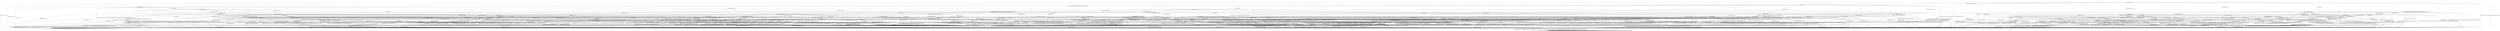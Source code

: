 digraph h21 {
s0 [label="s0"];
s1 [label="s1"];
s2 [label="s2"];
s6 [label="s6"];
s8 [label="s8"];
s34 [label="s34"];
s88 [label="s88"];
s104 [label="s104"];
s3 [label="s3"];
s4 [label="s4"];
s7 [label="s7"];
s9 [label="s9"];
s17 [label="s17"];
s18 [label="s18"];
s27 [label="s27"];
s90 [label="s90"];
s91 [label="s91"];
s92 [label="s92"];
s94 [label="s94"];
s95 [label="s95"];
s100 [label="s100"];
s105 [label="s105"];
s5 [label="s5"];
s10 [label="s10"];
s11 [label="s11"];
s19 [label="s19"];
s22 [label="s22"];
s35 [label="s35"];
s38 [label="s38"];
s58 [label="s58"];
s64 [label="s64"];
s65 [label="s65"];
s82 [label="s82"];
s83 [label="s83"];
s85 [label="s85"];
s93 [label="s93"];
s96 [label="s96"];
s97 [label="s97"];
s98 [label="s98"];
s101 [label="s101"];
s102 [label="s102"];
s106 [label="s106"];
s107 [label="s107"];
s109 [label="s109"];
s12 [label="s12"];
s13 [label="s13"];
s14 [label="s14"];
s20 [label="s20"];
s21 [label="s21"];
s23 [label="s23"];
s36 [label="s36"];
s39 [label="s39"];
s42 [label="s42"];
s49 [label="s49"];
s53 [label="s53"];
s59 [label="s59"];
s60 [label="s60"];
s67 [label="s67"];
s73 [label="s73"];
s84 [label="s84"];
s86 [label="s86"];
s87 [label="s87"];
s89 [label="s89"];
s99 [label="s99"];
s103 [label="s103"];
s108 [label="s108"];
s110 [label="s110"];
s15 [label="s15"];
s16 [label="s16"];
s24 [label="s24"];
s25 [label="s25"];
s26 [label="s26"];
s28 [label="s28"];
s29 [label="s29"];
s30 [label="s30"];
s37 [label="s37"];
s40 [label="s40"];
s41 [label="s41"];
s43 [label="s43"];
s52 [label="s52"];
s56 [label="s56"];
s61 [label="s61"];
s62 [label="s62"];
s66 [label="s66"];
s68 [label="s68"];
s72 [label="s72"];
s74 [label="s74"];
s81 [label="s81"];
s111 [label="s111"];
s31 [label="s31"];
s32 [label="s32"];
s44 [label="s44"];
s45 [label="s45"];
s46 [label="s46"];
s47 [label="s47"];
s48 [label="s48"];
s54 [label="s54"];
s63 [label="s63"];
s69 [label="s69"];
s70 [label="s70"];
s76 [label="s76"];
s77 [label="s77"];
s78 [label="s78"];
s79 [label="s79"];
s80 [label="s80"];
s33 [label="s33"];
s50 [label="s50"];
s51 [label="s51"];
s55 [label="s55"];
s71 [label="s71"];
s75 [label="s75"];
s57 [label="s57"];
s0 -> s1 [label="RSA_CLIENT_HELLO / HELLO_VERIFY_REQUEST"];
s0 -> s2 [label="RSA_CLIENT_KEY_EXCHANGE / TIMEOUT"];
s0 -> s8 [label="CHANGE_CIPHER_SPEC / TIMEOUT"];
s0 -> s34 [label="FINISHED / TIMEOUT"];
s0 -> s0 [label="APPLICATION / TIMEOUT"];
s0 -> s104 [label="CERTIFICATE / TIMEOUT"];
s0 -> s88 [label="EMPTY_CERTIFICATE / TIMEOUT"];
s0 -> s34 [label="CERTIFICATE_VERIFY / TIMEOUT"];
s0 -> s6 [label="Alert(WARNING,CLOSE_NOTIFY) / TIMEOUT"];
s0 -> s6 [label="Alert(FATAL,UNEXPECTED_MESSAGE) / TIMEOUT"];
s1 -> s3 [label="RSA_CLIENT_HELLO / SERVER_HELLO,CERTIFICATE,CERTIFICATE_REQUEST,SERVER_HELLO_DONE"];
s1 -> s4 [label="RSA_CLIENT_KEY_EXCHANGE / TIMEOUT"];
s1 -> s8 [label="CHANGE_CIPHER_SPEC / TIMEOUT"];
s1 -> s9 [label="FINISHED / TIMEOUT"];
s1 -> s1 [label="APPLICATION / TIMEOUT"];
s1 -> s17 [label="CERTIFICATE / TIMEOUT"];
s1 -> s27 [label="EMPTY_CERTIFICATE / TIMEOUT"];
s1 -> s9 [label="CERTIFICATE_VERIFY / TIMEOUT"];
s1 -> s6 [label="Alert(WARNING,CLOSE_NOTIFY) / Alert(WARNING,CLOSE_NOTIFY)"];
s1 -> s6 [label="Alert(FATAL,UNEXPECTED_MESSAGE) / TIMEOUT"];
s2 -> s91 [label="RSA_CLIENT_HELLO / TIMEOUT"];
s2 -> s34 [label="RSA_CLIENT_KEY_EXCHANGE / TIMEOUT"];
s2 -> s18 [label="CHANGE_CIPHER_SPEC / TIMEOUT"];
s2 -> s94 [label="FINISHED / TIMEOUT"];
s2 -> s2 [label="APPLICATION / TIMEOUT"];
s2 -> s92 [label="CERTIFICATE / TIMEOUT"];
s2 -> s92 [label="EMPTY_CERTIFICATE / TIMEOUT"];
s2 -> s100 [label="CERTIFICATE_VERIFY / TIMEOUT"];
s2 -> s6 [label="Alert(WARNING,CLOSE_NOTIFY) / TIMEOUT"];
s2 -> s6 [label="Alert(FATAL,UNEXPECTED_MESSAGE) / TIMEOUT"];
s6 -> s7 [label="RSA_CLIENT_HELLO / TIMEOUT"];
s6 -> s7 [label="RSA_CLIENT_KEY_EXCHANGE / TIMEOUT"];
s6 -> s7 [label="CHANGE_CIPHER_SPEC / TIMEOUT"];
s6 -> s7 [label="FINISHED / TIMEOUT"];
s6 -> s7 [label="APPLICATION / TIMEOUT"];
s6 -> s7 [label="CERTIFICATE / TIMEOUT"];
s6 -> s7 [label="EMPTY_CERTIFICATE / TIMEOUT"];
s6 -> s7 [label="CERTIFICATE_VERIFY / TIMEOUT"];
s6 -> s7 [label="Alert(WARNING,CLOSE_NOTIFY) / TIMEOUT"];
s6 -> s7 [label="Alert(FATAL,UNEXPECTED_MESSAGE) / TIMEOUT"];
s8 -> s8 [label="RSA_CLIENT_HELLO / TIMEOUT"];
s8 -> s8 [label="RSA_CLIENT_KEY_EXCHANGE / TIMEOUT"];
s8 -> s8 [label="CHANGE_CIPHER_SPEC / TIMEOUT"];
s8 -> s8 [label="FINISHED / TIMEOUT"];
s8 -> s8 [label="APPLICATION / TIMEOUT"];
s8 -> s8 [label="CERTIFICATE / TIMEOUT"];
s8 -> s8 [label="EMPTY_CERTIFICATE / TIMEOUT"];
s8 -> s8 [label="CERTIFICATE_VERIFY / TIMEOUT"];
s8 -> s8 [label="Alert(WARNING,CLOSE_NOTIFY) / TIMEOUT"];
s8 -> s8 [label="Alert(FATAL,UNEXPECTED_MESSAGE) / TIMEOUT"];
s34 -> s34 [label="RSA_CLIENT_HELLO / TIMEOUT"];
s34 -> s34 [label="RSA_CLIENT_KEY_EXCHANGE / TIMEOUT"];
s34 -> s8 [label="CHANGE_CIPHER_SPEC / TIMEOUT"];
s34 -> s34 [label="FINISHED / TIMEOUT"];
s34 -> s34 [label="APPLICATION / TIMEOUT"];
s34 -> s34 [label="CERTIFICATE / TIMEOUT"];
s34 -> s34 [label="EMPTY_CERTIFICATE / TIMEOUT"];
s34 -> s34 [label="CERTIFICATE_VERIFY / TIMEOUT"];
s34 -> s6 [label="Alert(WARNING,CLOSE_NOTIFY) / TIMEOUT"];
s34 -> s6 [label="Alert(FATAL,UNEXPECTED_MESSAGE) / TIMEOUT"];
s88 -> s90 [label="RSA_CLIENT_HELLO / TIMEOUT"];
s88 -> s92 [label="RSA_CLIENT_KEY_EXCHANGE / TIMEOUT"];
s88 -> s18 [label="CHANGE_CIPHER_SPEC / TIMEOUT"];
s88 -> s95 [label="FINISHED / TIMEOUT"];
s88 -> s88 [label="APPLICATION / TIMEOUT"];
s88 -> s34 [label="CERTIFICATE / TIMEOUT"];
s88 -> s34 [label="EMPTY_CERTIFICATE / TIMEOUT"];
s88 -> s105 [label="CERTIFICATE_VERIFY / TIMEOUT"];
s88 -> s6 [label="Alert(WARNING,CLOSE_NOTIFY) / TIMEOUT"];
s88 -> s6 [label="Alert(FATAL,UNEXPECTED_MESSAGE) / TIMEOUT"];
s104 -> s104 [label="RSA_CLIENT_HELLO / TIMEOUT"];
s104 -> s104 [label="RSA_CLIENT_KEY_EXCHANGE / TIMEOUT"];
s104 -> s8 [label="CHANGE_CIPHER_SPEC / TIMEOUT"];
s104 -> s104 [label="FINISHED / TIMEOUT"];
s104 -> s104 [label="APPLICATION / TIMEOUT"];
s104 -> s34 [label="CERTIFICATE / TIMEOUT"];
s104 -> s34 [label="EMPTY_CERTIFICATE / TIMEOUT"];
s104 -> s105 [label="CERTIFICATE_VERIFY / TIMEOUT"];
s104 -> s6 [label="Alert(WARNING,CLOSE_NOTIFY) / TIMEOUT"];
s104 -> s6 [label="Alert(FATAL,UNEXPECTED_MESSAGE) / TIMEOUT"];
s3 -> s6 [label="RSA_CLIENT_HELLO / Alert(FATAL,UNEXPECTED_MESSAGE)"];
s3 -> s10 [label="RSA_CLIENT_KEY_EXCHANGE / TIMEOUT"];
s3 -> s8 [label="CHANGE_CIPHER_SPEC / TIMEOUT"];
s3 -> s9 [label="FINISHED / TIMEOUT"];
s3 -> s3 [label="APPLICATION / TIMEOUT"];
s3 -> s85 [label="CERTIFICATE / TIMEOUT"];
s3 -> s11 [label="EMPTY_CERTIFICATE / TIMEOUT"];
s3 -> s9 [label="CERTIFICATE_VERIFY / TIMEOUT"];
s3 -> s6 [label="Alert(WARNING,CLOSE_NOTIFY) / Alert(WARNING,CLOSE_NOTIFY)"];
s3 -> s6 [label="Alert(FATAL,UNEXPECTED_MESSAGE) / TIMEOUT"];
s4 -> s22 [label="RSA_CLIENT_HELLO / TIMEOUT"];
s4 -> s9 [label="RSA_CLIENT_KEY_EXCHANGE / TIMEOUT"];
s4 -> s5 [label="CHANGE_CIPHER_SPEC / TIMEOUT"];
s4 -> s35 [label="FINISHED / TIMEOUT"];
s4 -> s4 [label="APPLICATION / TIMEOUT"];
s4 -> s58 [label="CERTIFICATE / TIMEOUT"];
s4 -> s58 [label="EMPTY_CERTIFICATE / TIMEOUT"];
s4 -> s19 [label="CERTIFICATE_VERIFY / TIMEOUT"];
s4 -> s6 [label="Alert(WARNING,CLOSE_NOTIFY) / Alert(WARNING,CLOSE_NOTIFY)"];
s4 -> s6 [label="Alert(FATAL,UNEXPECTED_MESSAGE) / TIMEOUT"];
s7 -> s7 [label="RSA_CLIENT_HELLO / SOCKET_CLOSED"];
s7 -> s7 [label="RSA_CLIENT_KEY_EXCHANGE / SOCKET_CLOSED"];
s7 -> s7 [label="CHANGE_CIPHER_SPEC / SOCKET_CLOSED"];
s7 -> s7 [label="FINISHED / SOCKET_CLOSED"];
s7 -> s7 [label="APPLICATION / SOCKET_CLOSED"];
s7 -> s7 [label="CERTIFICATE / SOCKET_CLOSED"];
s7 -> s7 [label="EMPTY_CERTIFICATE / SOCKET_CLOSED"];
s7 -> s7 [label="CERTIFICATE_VERIFY / SOCKET_CLOSED"];
s7 -> s7 [label="Alert(WARNING,CLOSE_NOTIFY) / SOCKET_CLOSED"];
s7 -> s7 [label="Alert(FATAL,UNEXPECTED_MESSAGE) / SOCKET_CLOSED"];
s9 -> s9 [label="RSA_CLIENT_HELLO / TIMEOUT"];
s9 -> s9 [label="RSA_CLIENT_KEY_EXCHANGE / TIMEOUT"];
s9 -> s8 [label="CHANGE_CIPHER_SPEC / TIMEOUT"];
s9 -> s9 [label="FINISHED / TIMEOUT"];
s9 -> s9 [label="APPLICATION / TIMEOUT"];
s9 -> s9 [label="CERTIFICATE / TIMEOUT"];
s9 -> s9 [label="EMPTY_CERTIFICATE / TIMEOUT"];
s9 -> s9 [label="CERTIFICATE_VERIFY / TIMEOUT"];
s9 -> s6 [label="Alert(WARNING,CLOSE_NOTIFY) / Alert(WARNING,CLOSE_NOTIFY)"];
s9 -> s6 [label="Alert(FATAL,UNEXPECTED_MESSAGE) / TIMEOUT"];
s17 -> s17 [label="RSA_CLIENT_HELLO / TIMEOUT"];
s17 -> s82 [label="RSA_CLIENT_KEY_EXCHANGE / TIMEOUT"];
s17 -> s8 [label="CHANGE_CIPHER_SPEC / TIMEOUT"];
s17 -> s83 [label="FINISHED / TIMEOUT"];
s17 -> s17 [label="APPLICATION / TIMEOUT"];
s17 -> s9 [label="CERTIFICATE / TIMEOUT"];
s17 -> s9 [label="EMPTY_CERTIFICATE / TIMEOUT"];
s17 -> s38 [label="CERTIFICATE_VERIFY / TIMEOUT"];
s17 -> s6 [label="Alert(WARNING,CLOSE_NOTIFY) / Alert(WARNING,CLOSE_NOTIFY)"];
s17 -> s6 [label="Alert(FATAL,UNEXPECTED_MESSAGE) / TIMEOUT"];
s18 -> s6 [label="RSA_CLIENT_HELLO / TIMEOUT"];
s18 -> s6 [label="RSA_CLIENT_KEY_EXCHANGE / TIMEOUT"];
s18 -> s8 [label="CHANGE_CIPHER_SPEC / TIMEOUT"];
s18 -> s6 [label="FINISHED / TIMEOUT"];
s18 -> s18 [label="APPLICATION / TIMEOUT"];
s18 -> s6 [label="CERTIFICATE / TIMEOUT"];
s18 -> s6 [label="EMPTY_CERTIFICATE / TIMEOUT"];
s18 -> s6 [label="CERTIFICATE_VERIFY / TIMEOUT"];
s18 -> s18 [label="Alert(WARNING,CLOSE_NOTIFY) / TIMEOUT"];
s18 -> s18 [label="Alert(FATAL,UNEXPECTED_MESSAGE) / TIMEOUT"];
s27 -> s64 [label="RSA_CLIENT_HELLO / TIMEOUT"];
s27 -> s58 [label="RSA_CLIENT_KEY_EXCHANGE / TIMEOUT"];
s27 -> s5 [label="CHANGE_CIPHER_SPEC / TIMEOUT"];
s27 -> s65 [label="FINISHED / TIMEOUT"];
s27 -> s27 [label="APPLICATION / TIMEOUT"];
s27 -> s9 [label="CERTIFICATE / TIMEOUT"];
s27 -> s9 [label="EMPTY_CERTIFICATE / TIMEOUT"];
s27 -> s38 [label="CERTIFICATE_VERIFY / TIMEOUT"];
s27 -> s6 [label="Alert(WARNING,CLOSE_NOTIFY) / Alert(WARNING,CLOSE_NOTIFY)"];
s27 -> s6 [label="Alert(FATAL,UNEXPECTED_MESSAGE) / TIMEOUT"];
s90 -> s34 [label="RSA_CLIENT_HELLO / TIMEOUT"];
s90 -> s93 [label="RSA_CLIENT_KEY_EXCHANGE / TIMEOUT"];
s90 -> s18 [label="CHANGE_CIPHER_SPEC / TIMEOUT"];
s90 -> s96 [label="FINISHED / TIMEOUT"];
s90 -> s90 [label="APPLICATION / TIMEOUT"];
s90 -> s34 [label="CERTIFICATE / TIMEOUT"];
s90 -> s34 [label="EMPTY_CERTIFICATE / TIMEOUT"];
s90 -> s106 [label="CERTIFICATE_VERIFY / TIMEOUT"];
s90 -> s6 [label="Alert(WARNING,CLOSE_NOTIFY) / TIMEOUT"];
s90 -> s6 [label="Alert(FATAL,UNEXPECTED_MESSAGE) / TIMEOUT"];
s91 -> s34 [label="RSA_CLIENT_HELLO / TIMEOUT"];
s91 -> s34 [label="RSA_CLIENT_KEY_EXCHANGE / TIMEOUT"];
s91 -> s18 [label="CHANGE_CIPHER_SPEC / TIMEOUT"];
s91 -> s97 [label="FINISHED / TIMEOUT"];
s91 -> s91 [label="APPLICATION / TIMEOUT"];
s91 -> s93 [label="CERTIFICATE / TIMEOUT"];
s91 -> s93 [label="EMPTY_CERTIFICATE / TIMEOUT"];
s91 -> s101 [label="CERTIFICATE_VERIFY / TIMEOUT"];
s91 -> s6 [label="Alert(WARNING,CLOSE_NOTIFY) / TIMEOUT"];
s91 -> s6 [label="Alert(FATAL,UNEXPECTED_MESSAGE) / TIMEOUT"];
s92 -> s93 [label="RSA_CLIENT_HELLO / TIMEOUT"];
s92 -> s34 [label="RSA_CLIENT_KEY_EXCHANGE / TIMEOUT"];
s92 -> s18 [label="CHANGE_CIPHER_SPEC / TIMEOUT"];
s92 -> s98 [label="FINISHED / TIMEOUT"];
s92 -> s92 [label="APPLICATION / TIMEOUT"];
s92 -> s34 [label="CERTIFICATE / TIMEOUT"];
s92 -> s34 [label="EMPTY_CERTIFICATE / TIMEOUT"];
s92 -> s107 [label="CERTIFICATE_VERIFY / TIMEOUT"];
s92 -> s6 [label="Alert(WARNING,CLOSE_NOTIFY) / TIMEOUT"];
s92 -> s6 [label="Alert(FATAL,UNEXPECTED_MESSAGE) / TIMEOUT"];
s94 -> s97 [label="RSA_CLIENT_HELLO / TIMEOUT"];
s94 -> s34 [label="RSA_CLIENT_KEY_EXCHANGE / TIMEOUT"];
s94 -> s18 [label="CHANGE_CIPHER_SPEC / TIMEOUT"];
s94 -> s34 [label="FINISHED / TIMEOUT"];
s94 -> s94 [label="APPLICATION / TIMEOUT"];
s94 -> s98 [label="CERTIFICATE / TIMEOUT"];
s94 -> s98 [label="EMPTY_CERTIFICATE / TIMEOUT"];
s94 -> s102 [label="CERTIFICATE_VERIFY / TIMEOUT"];
s94 -> s6 [label="Alert(WARNING,CLOSE_NOTIFY) / TIMEOUT"];
s94 -> s6 [label="Alert(FATAL,UNEXPECTED_MESSAGE) / TIMEOUT"];
s95 -> s96 [label="RSA_CLIENT_HELLO / TIMEOUT"];
s95 -> s98 [label="RSA_CLIENT_KEY_EXCHANGE / TIMEOUT"];
s95 -> s18 [label="CHANGE_CIPHER_SPEC / TIMEOUT"];
s95 -> s34 [label="FINISHED / TIMEOUT"];
s95 -> s95 [label="APPLICATION / TIMEOUT"];
s95 -> s34 [label="CERTIFICATE / TIMEOUT"];
s95 -> s34 [label="EMPTY_CERTIFICATE / TIMEOUT"];
s95 -> s109 [label="CERTIFICATE_VERIFY / TIMEOUT"];
s95 -> s6 [label="Alert(WARNING,CLOSE_NOTIFY) / TIMEOUT"];
s95 -> s6 [label="Alert(FATAL,UNEXPECTED_MESSAGE) / TIMEOUT"];
s100 -> s101 [label="RSA_CLIENT_HELLO / TIMEOUT"];
s100 -> s34 [label="RSA_CLIENT_KEY_EXCHANGE / TIMEOUT"];
s100 -> s18 [label="CHANGE_CIPHER_SPEC / TIMEOUT"];
s100 -> s102 [label="FINISHED / TIMEOUT"];
s100 -> s100 [label="APPLICATION / TIMEOUT"];
s100 -> s107 [label="CERTIFICATE / TIMEOUT"];
s100 -> s107 [label="EMPTY_CERTIFICATE / TIMEOUT"];
s100 -> s34 [label="CERTIFICATE_VERIFY / TIMEOUT"];
s100 -> s6 [label="Alert(WARNING,CLOSE_NOTIFY) / TIMEOUT"];
s100 -> s6 [label="Alert(FATAL,UNEXPECTED_MESSAGE) / TIMEOUT"];
s105 -> s106 [label="RSA_CLIENT_HELLO / TIMEOUT"];
s105 -> s107 [label="RSA_CLIENT_KEY_EXCHANGE / TIMEOUT"];
s105 -> s18 [label="CHANGE_CIPHER_SPEC / TIMEOUT"];
s105 -> s109 [label="FINISHED / TIMEOUT"];
s105 -> s105 [label="APPLICATION / TIMEOUT"];
s105 -> s34 [label="CERTIFICATE / TIMEOUT"];
s105 -> s34 [label="EMPTY_CERTIFICATE / TIMEOUT"];
s105 -> s34 [label="CERTIFICATE_VERIFY / TIMEOUT"];
s105 -> s6 [label="Alert(WARNING,CLOSE_NOTIFY) / TIMEOUT"];
s105 -> s6 [label="Alert(FATAL,UNEXPECTED_MESSAGE) / TIMEOUT"];
s5 -> s6 [label="RSA_CLIENT_HELLO / Alert(FATAL,UNEXPECTED_MESSAGE)"];
s5 -> s6 [label="RSA_CLIENT_KEY_EXCHANGE / Alert(FATAL,UNEXPECTED_MESSAGE)"];
s5 -> s8 [label="CHANGE_CIPHER_SPEC / TIMEOUT"];
s5 -> s6 [label="FINISHED / Alert(FATAL,UNEXPECTED_MESSAGE)"];
s5 -> s5 [label="APPLICATION / TIMEOUT"];
s5 -> s6 [label="CERTIFICATE / Alert(FATAL,UNEXPECTED_MESSAGE)"];
s5 -> s6 [label="EMPTY_CERTIFICATE / Alert(FATAL,UNEXPECTED_MESSAGE)"];
s5 -> s6 [label="CERTIFICATE_VERIFY / Alert(FATAL,UNEXPECTED_MESSAGE)"];
s5 -> s5 [label="Alert(WARNING,CLOSE_NOTIFY) / TIMEOUT"];
s5 -> s5 [label="Alert(FATAL,UNEXPECTED_MESSAGE) / TIMEOUT"];
s10 -> s22 [label="RSA_CLIENT_HELLO / TIMEOUT"];
s10 -> s9 [label="RSA_CLIENT_KEY_EXCHANGE / TIMEOUT"];
s10 -> s12 [label="CHANGE_CIPHER_SPEC / TIMEOUT"];
s10 -> s35 [label="FINISHED / TIMEOUT"];
s10 -> s10 [label="APPLICATION / TIMEOUT"];
s10 -> s20 [label="CERTIFICATE / TIMEOUT"];
s10 -> s59 [label="EMPTY_CERTIFICATE / TIMEOUT"];
s10 -> s13 [label="CERTIFICATE_VERIFY / TIMEOUT"];
s10 -> s6 [label="Alert(WARNING,CLOSE_NOTIFY) / Alert(WARNING,CLOSE_NOTIFY)"];
s10 -> s6 [label="Alert(FATAL,UNEXPECTED_MESSAGE) / TIMEOUT"];
s11 -> s23 [label="RSA_CLIENT_HELLO / TIMEOUT"];
s11 -> s59 [label="RSA_CLIENT_KEY_EXCHANGE / TIMEOUT"];
s11 -> s14 [label="CHANGE_CIPHER_SPEC / TIMEOUT"];
s11 -> s36 [label="FINISHED / TIMEOUT"];
s11 -> s11 [label="APPLICATION / TIMEOUT"];
s11 -> s9 [label="CERTIFICATE / TIMEOUT"];
s11 -> s9 [label="EMPTY_CERTIFICATE / TIMEOUT"];
s11 -> s21 [label="CERTIFICATE_VERIFY / TIMEOUT"];
s11 -> s6 [label="Alert(WARNING,CLOSE_NOTIFY) / Alert(WARNING,CLOSE_NOTIFY)"];
s11 -> s6 [label="Alert(FATAL,UNEXPECTED_MESSAGE) / TIMEOUT"];
s19 -> s53 [label="RSA_CLIENT_HELLO / TIMEOUT"];
s19 -> s9 [label="RSA_CLIENT_KEY_EXCHANGE / TIMEOUT"];
s19 -> s5 [label="CHANGE_CIPHER_SPEC / TIMEOUT"];
s19 -> s39 [label="FINISHED / TIMEOUT"];
s19 -> s19 [label="APPLICATION / TIMEOUT"];
s19 -> s60 [label="CERTIFICATE / TIMEOUT"];
s19 -> s60 [label="EMPTY_CERTIFICATE / TIMEOUT"];
s19 -> s9 [label="CERTIFICATE_VERIFY / TIMEOUT"];
s19 -> s6 [label="Alert(WARNING,CLOSE_NOTIFY) / Alert(WARNING,CLOSE_NOTIFY)"];
s19 -> s6 [label="Alert(FATAL,UNEXPECTED_MESSAGE) / TIMEOUT"];
s22 -> s9 [label="RSA_CLIENT_HELLO / TIMEOUT"];
s22 -> s9 [label="RSA_CLIENT_KEY_EXCHANGE / TIMEOUT"];
s22 -> s5 [label="CHANGE_CIPHER_SPEC / TIMEOUT"];
s22 -> s42 [label="FINISHED / TIMEOUT"];
s22 -> s22 [label="APPLICATION / TIMEOUT"];
s22 -> s30 [label="CERTIFICATE / TIMEOUT"];
s22 -> s30 [label="EMPTY_CERTIFICATE / TIMEOUT"];
s22 -> s53 [label="CERTIFICATE_VERIFY / TIMEOUT"];
s22 -> s6 [label="Alert(WARNING,CLOSE_NOTIFY) / Alert(WARNING,CLOSE_NOTIFY)"];
s22 -> s6 [label="Alert(FATAL,UNEXPECTED_MESSAGE) / TIMEOUT"];
s35 -> s42 [label="RSA_CLIENT_HELLO / TIMEOUT"];
s35 -> s9 [label="RSA_CLIENT_KEY_EXCHANGE / TIMEOUT"];
s35 -> s5 [label="CHANGE_CIPHER_SPEC / TIMEOUT"];
s35 -> s9 [label="FINISHED / TIMEOUT"];
s35 -> s35 [label="APPLICATION / TIMEOUT"];
s35 -> s40 [label="CERTIFICATE / TIMEOUT"];
s35 -> s40 [label="EMPTY_CERTIFICATE / TIMEOUT"];
s35 -> s39 [label="CERTIFICATE_VERIFY / TIMEOUT"];
s35 -> s6 [label="Alert(WARNING,CLOSE_NOTIFY) / Alert(WARNING,CLOSE_NOTIFY)"];
s35 -> s6 [label="Alert(FATAL,UNEXPECTED_MESSAGE) / TIMEOUT"];
s38 -> s67 [label="RSA_CLIENT_HELLO / TIMEOUT"];
s38 -> s60 [label="RSA_CLIENT_KEY_EXCHANGE / TIMEOUT"];
s38 -> s5 [label="CHANGE_CIPHER_SPEC / TIMEOUT"];
s38 -> s49 [label="FINISHED / TIMEOUT"];
s38 -> s38 [label="APPLICATION / TIMEOUT"];
s38 -> s9 [label="CERTIFICATE / TIMEOUT"];
s38 -> s9 [label="EMPTY_CERTIFICATE / TIMEOUT"];
s38 -> s9 [label="CERTIFICATE_VERIFY / TIMEOUT"];
s38 -> s6 [label="Alert(WARNING,CLOSE_NOTIFY) / Alert(WARNING,CLOSE_NOTIFY)"];
s38 -> s6 [label="Alert(FATAL,UNEXPECTED_MESSAGE) / TIMEOUT"];
s58 -> s30 [label="RSA_CLIENT_HELLO / TIMEOUT"];
s58 -> s9 [label="RSA_CLIENT_KEY_EXCHANGE / TIMEOUT"];
s58 -> s5 [label="CHANGE_CIPHER_SPEC / TIMEOUT"];
s58 -> s40 [label="FINISHED / TIMEOUT"];
s58 -> s58 [label="APPLICATION / TIMEOUT"];
s58 -> s9 [label="CERTIFICATE / TIMEOUT"];
s58 -> s9 [label="EMPTY_CERTIFICATE / TIMEOUT"];
s58 -> s60 [label="CERTIFICATE_VERIFY / TIMEOUT"];
s58 -> s6 [label="Alert(WARNING,CLOSE_NOTIFY) / Alert(WARNING,CLOSE_NOTIFY)"];
s58 -> s6 [label="Alert(FATAL,UNEXPECTED_MESSAGE) / TIMEOUT"];
s64 -> s9 [label="RSA_CLIENT_HELLO / TIMEOUT"];
s64 -> s30 [label="RSA_CLIENT_KEY_EXCHANGE / TIMEOUT"];
s64 -> s5 [label="CHANGE_CIPHER_SPEC / TIMEOUT"];
s64 -> s73 [label="FINISHED / TIMEOUT"];
s64 -> s64 [label="APPLICATION / TIMEOUT"];
s64 -> s9 [label="CERTIFICATE / TIMEOUT"];
s64 -> s9 [label="EMPTY_CERTIFICATE / TIMEOUT"];
s64 -> s67 [label="CERTIFICATE_VERIFY / TIMEOUT"];
s64 -> s6 [label="Alert(WARNING,CLOSE_NOTIFY) / Alert(WARNING,CLOSE_NOTIFY)"];
s64 -> s6 [label="Alert(FATAL,UNEXPECTED_MESSAGE) / TIMEOUT"];
s65 -> s73 [label="RSA_CLIENT_HELLO / TIMEOUT"];
s65 -> s40 [label="RSA_CLIENT_KEY_EXCHANGE / TIMEOUT"];
s65 -> s5 [label="CHANGE_CIPHER_SPEC / TIMEOUT"];
s65 -> s9 [label="FINISHED / TIMEOUT"];
s65 -> s65 [label="APPLICATION / TIMEOUT"];
s65 -> s9 [label="CERTIFICATE / TIMEOUT"];
s65 -> s9 [label="EMPTY_CERTIFICATE / TIMEOUT"];
s65 -> s49 [label="CERTIFICATE_VERIFY / TIMEOUT"];
s65 -> s6 [label="Alert(WARNING,CLOSE_NOTIFY) / Alert(WARNING,CLOSE_NOTIFY)"];
s65 -> s6 [label="Alert(FATAL,UNEXPECTED_MESSAGE) / TIMEOUT"];
s82 -> s82 [label="RSA_CLIENT_HELLO / TIMEOUT"];
s82 -> s9 [label="RSA_CLIENT_KEY_EXCHANGE / TIMEOUT"];
s82 -> s8 [label="CHANGE_CIPHER_SPEC / TIMEOUT"];
s82 -> s86 [label="FINISHED / TIMEOUT"];
s82 -> s82 [label="APPLICATION / TIMEOUT"];
s82 -> s9 [label="CERTIFICATE / TIMEOUT"];
s82 -> s9 [label="EMPTY_CERTIFICATE / TIMEOUT"];
s82 -> s60 [label="CERTIFICATE_VERIFY / TIMEOUT"];
s82 -> s6 [label="Alert(WARNING,CLOSE_NOTIFY) / Alert(WARNING,CLOSE_NOTIFY)"];
s82 -> s6 [label="Alert(FATAL,UNEXPECTED_MESSAGE) / TIMEOUT"];
s83 -> s84 [label="RSA_CLIENT_HELLO / TIMEOUT"];
s83 -> s86 [label="RSA_CLIENT_KEY_EXCHANGE / TIMEOUT"];
s83 -> s8 [label="CHANGE_CIPHER_SPEC / TIMEOUT"];
s83 -> s9 [label="FINISHED / TIMEOUT"];
s83 -> s83 [label="APPLICATION / TIMEOUT"];
s83 -> s9 [label="CERTIFICATE / TIMEOUT"];
s83 -> s9 [label="EMPTY_CERTIFICATE / TIMEOUT"];
s83 -> s49 [label="CERTIFICATE_VERIFY / TIMEOUT"];
s83 -> s6 [label="Alert(WARNING,CLOSE_NOTIFY) / Alert(WARNING,CLOSE_NOTIFY)"];
s83 -> s6 [label="Alert(FATAL,UNEXPECTED_MESSAGE) / TIMEOUT"];
s85 -> s17 [label="RSA_CLIENT_HELLO / TIMEOUT"];
s85 -> s87 [label="RSA_CLIENT_KEY_EXCHANGE / TIMEOUT"];
s85 -> s8 [label="CHANGE_CIPHER_SPEC / TIMEOUT"];
s85 -> s83 [label="FINISHED / TIMEOUT"];
s85 -> s85 [label="APPLICATION / TIMEOUT"];
s85 -> s9 [label="CERTIFICATE / TIMEOUT"];
s85 -> s9 [label="EMPTY_CERTIFICATE / TIMEOUT"];
s85 -> s89 [label="CERTIFICATE_VERIFY / TIMEOUT"];
s85 -> s6 [label="Alert(WARNING,CLOSE_NOTIFY) / Alert(WARNING,CLOSE_NOTIFY)"];
s85 -> s6 [label="Alert(FATAL,UNEXPECTED_MESSAGE) / TIMEOUT"];
s93 -> s34 [label="RSA_CLIENT_HELLO / TIMEOUT"];
s93 -> s34 [label="RSA_CLIENT_KEY_EXCHANGE / TIMEOUT"];
s93 -> s18 [label="CHANGE_CIPHER_SPEC / TIMEOUT"];
s93 -> s99 [label="FINISHED / TIMEOUT"];
s93 -> s93 [label="APPLICATION / TIMEOUT"];
s93 -> s34 [label="CERTIFICATE / TIMEOUT"];
s93 -> s34 [label="EMPTY_CERTIFICATE / TIMEOUT"];
s93 -> s108 [label="CERTIFICATE_VERIFY / TIMEOUT"];
s93 -> s6 [label="Alert(WARNING,CLOSE_NOTIFY) / TIMEOUT"];
s93 -> s6 [label="Alert(FATAL,UNEXPECTED_MESSAGE) / TIMEOUT"];
s96 -> s34 [label="RSA_CLIENT_HELLO / TIMEOUT"];
s96 -> s99 [label="RSA_CLIENT_KEY_EXCHANGE / TIMEOUT"];
s96 -> s18 [label="CHANGE_CIPHER_SPEC / TIMEOUT"];
s96 -> s34 [label="FINISHED / TIMEOUT"];
s96 -> s96 [label="APPLICATION / TIMEOUT"];
s96 -> s34 [label="CERTIFICATE / TIMEOUT"];
s96 -> s34 [label="EMPTY_CERTIFICATE / TIMEOUT"];
s96 -> s96 [label="CERTIFICATE_VERIFY / TIMEOUT"];
s96 -> s6 [label="Alert(WARNING,CLOSE_NOTIFY) / TIMEOUT"];
s96 -> s6 [label="Alert(FATAL,UNEXPECTED_MESSAGE) / TIMEOUT"];
s97 -> s34 [label="RSA_CLIENT_HELLO / TIMEOUT"];
s97 -> s34 [label="RSA_CLIENT_KEY_EXCHANGE / TIMEOUT"];
s97 -> s18 [label="CHANGE_CIPHER_SPEC / TIMEOUT"];
s97 -> s34 [label="FINISHED / TIMEOUT"];
s97 -> s97 [label="APPLICATION / TIMEOUT"];
s97 -> s99 [label="CERTIFICATE / TIMEOUT"];
s97 -> s99 [label="EMPTY_CERTIFICATE / TIMEOUT"];
s97 -> s103 [label="CERTIFICATE_VERIFY / TIMEOUT"];
s97 -> s6 [label="Alert(WARNING,CLOSE_NOTIFY) / TIMEOUT"];
s97 -> s6 [label="Alert(FATAL,UNEXPECTED_MESSAGE) / TIMEOUT"];
s98 -> s99 [label="RSA_CLIENT_HELLO / TIMEOUT"];
s98 -> s34 [label="RSA_CLIENT_KEY_EXCHANGE / TIMEOUT"];
s98 -> s18 [label="CHANGE_CIPHER_SPEC / TIMEOUT"];
s98 -> s34 [label="FINISHED / TIMEOUT"];
s98 -> s98 [label="APPLICATION / TIMEOUT"];
s98 -> s34 [label="CERTIFICATE / TIMEOUT"];
s98 -> s34 [label="EMPTY_CERTIFICATE / TIMEOUT"];
s98 -> s110 [label="CERTIFICATE_VERIFY / TIMEOUT"];
s98 -> s6 [label="Alert(WARNING,CLOSE_NOTIFY) / TIMEOUT"];
s98 -> s6 [label="Alert(FATAL,UNEXPECTED_MESSAGE) / TIMEOUT"];
s101 -> s34 [label="RSA_CLIENT_HELLO / TIMEOUT"];
s101 -> s34 [label="RSA_CLIENT_KEY_EXCHANGE / TIMEOUT"];
s101 -> s18 [label="CHANGE_CIPHER_SPEC / TIMEOUT"];
s101 -> s103 [label="FINISHED / TIMEOUT"];
s101 -> s101 [label="APPLICATION / TIMEOUT"];
s101 -> s108 [label="CERTIFICATE / TIMEOUT"];
s101 -> s108 [label="EMPTY_CERTIFICATE / TIMEOUT"];
s101 -> s34 [label="CERTIFICATE_VERIFY / TIMEOUT"];
s101 -> s6 [label="Alert(WARNING,CLOSE_NOTIFY) / TIMEOUT"];
s101 -> s6 [label="Alert(FATAL,UNEXPECTED_MESSAGE) / TIMEOUT"];
s102 -> s103 [label="RSA_CLIENT_HELLO / TIMEOUT"];
s102 -> s34 [label="RSA_CLIENT_KEY_EXCHANGE / TIMEOUT"];
s102 -> s18 [label="CHANGE_CIPHER_SPEC / TIMEOUT"];
s102 -> s34 [label="FINISHED / TIMEOUT"];
s102 -> s102 [label="APPLICATION / TIMEOUT"];
s102 -> s110 [label="CERTIFICATE / TIMEOUT"];
s102 -> s110 [label="EMPTY_CERTIFICATE / TIMEOUT"];
s102 -> s34 [label="CERTIFICATE_VERIFY / TIMEOUT"];
s102 -> s6 [label="Alert(WARNING,CLOSE_NOTIFY) / TIMEOUT"];
s102 -> s6 [label="Alert(FATAL,UNEXPECTED_MESSAGE) / TIMEOUT"];
s106 -> s34 [label="RSA_CLIENT_HELLO / TIMEOUT"];
s106 -> s108 [label="RSA_CLIENT_KEY_EXCHANGE / TIMEOUT"];
s106 -> s18 [label="CHANGE_CIPHER_SPEC / TIMEOUT"];
s106 -> s96 [label="FINISHED / TIMEOUT"];
s106 -> s106 [label="APPLICATION / TIMEOUT"];
s106 -> s34 [label="CERTIFICATE / TIMEOUT"];
s106 -> s34 [label="EMPTY_CERTIFICATE / TIMEOUT"];
s106 -> s34 [label="CERTIFICATE_VERIFY / TIMEOUT"];
s106 -> s6 [label="Alert(WARNING,CLOSE_NOTIFY) / TIMEOUT"];
s106 -> s6 [label="Alert(FATAL,UNEXPECTED_MESSAGE) / TIMEOUT"];
s107 -> s108 [label="RSA_CLIENT_HELLO / TIMEOUT"];
s107 -> s34 [label="RSA_CLIENT_KEY_EXCHANGE / TIMEOUT"];
s107 -> s18 [label="CHANGE_CIPHER_SPEC / TIMEOUT"];
s107 -> s110 [label="FINISHED / TIMEOUT"];
s107 -> s107 [label="APPLICATION / TIMEOUT"];
s107 -> s34 [label="CERTIFICATE / TIMEOUT"];
s107 -> s34 [label="EMPTY_CERTIFICATE / TIMEOUT"];
s107 -> s34 [label="CERTIFICATE_VERIFY / TIMEOUT"];
s107 -> s6 [label="Alert(WARNING,CLOSE_NOTIFY) / TIMEOUT"];
s107 -> s6 [label="Alert(FATAL,UNEXPECTED_MESSAGE) / TIMEOUT"];
s109 -> s96 [label="RSA_CLIENT_HELLO / TIMEOUT"];
s109 -> s110 [label="RSA_CLIENT_KEY_EXCHANGE / TIMEOUT"];
s109 -> s18 [label="CHANGE_CIPHER_SPEC / TIMEOUT"];
s109 -> s34 [label="FINISHED / TIMEOUT"];
s109 -> s109 [label="APPLICATION / TIMEOUT"];
s109 -> s34 [label="CERTIFICATE / TIMEOUT"];
s109 -> s34 [label="EMPTY_CERTIFICATE / TIMEOUT"];
s109 -> s34 [label="CERTIFICATE_VERIFY / TIMEOUT"];
s109 -> s6 [label="Alert(WARNING,CLOSE_NOTIFY) / TIMEOUT"];
s109 -> s6 [label="Alert(FATAL,UNEXPECTED_MESSAGE) / TIMEOUT"];
s12 -> s24 [label="RSA_CLIENT_HELLO / TIMEOUT"];
s12 -> s9 [label="RSA_CLIENT_KEY_EXCHANGE / TIMEOUT"];
s12 -> s8 [label="CHANGE_CIPHER_SPEC / TIMEOUT"];
s12 -> s15 [label="FINISHED / CHANGE_CIPHER_SPEC,FINISHED,CHANGE_CIPHER_SPEC,FINISHED"];
s12 -> s12 [label="APPLICATION / TIMEOUT"];
s12 -> s28 [label="CERTIFICATE / TIMEOUT"];
s12 -> s52 [label="EMPTY_CERTIFICATE / TIMEOUT"];
s12 -> s74 [label="CERTIFICATE_VERIFY / TIMEOUT"];
s12 -> s12 [label="Alert(WARNING,CLOSE_NOTIFY) / TIMEOUT"];
s12 -> s12 [label="Alert(FATAL,UNEXPECTED_MESSAGE) / TIMEOUT"];
s13 -> s13 [label="RSA_CLIENT_HELLO / TIMEOUT"];
s13 -> s9 [label="RSA_CLIENT_KEY_EXCHANGE / TIMEOUT"];
s13 -> s16 [label="CHANGE_CIPHER_SPEC / TIMEOUT"];
s13 -> s37 [label="FINISHED / TIMEOUT"];
s13 -> s13 [label="APPLICATION / TIMEOUT"];
s13 -> s29 [label="CERTIFICATE / TIMEOUT"];
s13 -> s29 [label="EMPTY_CERTIFICATE / TIMEOUT"];
s13 -> s9 [label="CERTIFICATE_VERIFY / TIMEOUT"];
s13 -> s6 [label="Alert(WARNING,CLOSE_NOTIFY) / Alert(WARNING,CLOSE_NOTIFY)"];
s13 -> s6 [label="Alert(FATAL,UNEXPECTED_MESSAGE) / TIMEOUT"];
s14 -> s6 [label="RSA_CLIENT_HELLO / Alert(FATAL,BAD_CERTIFICATE)"];
s14 -> s6 [label="RSA_CLIENT_KEY_EXCHANGE / Alert(FATAL,BAD_CERTIFICATE)"];
s14 -> s8 [label="CHANGE_CIPHER_SPEC / TIMEOUT"];
s14 -> s6 [label="FINISHED / Alert(FATAL,BAD_CERTIFICATE)"];
s14 -> s14 [label="APPLICATION / TIMEOUT"];
s14 -> s6 [label="CERTIFICATE / Alert(FATAL,BAD_CERTIFICATE)"];
s14 -> s6 [label="EMPTY_CERTIFICATE / Alert(FATAL,BAD_CERTIFICATE)"];
s14 -> s6 [label="CERTIFICATE_VERIFY / Alert(FATAL,BAD_CERTIFICATE)"];
s14 -> s14 [label="Alert(WARNING,CLOSE_NOTIFY) / TIMEOUT"];
s14 -> s14 [label="Alert(FATAL,UNEXPECTED_MESSAGE) / TIMEOUT"];
s20 -> s30 [label="RSA_CLIENT_HELLO / TIMEOUT"];
s20 -> s9 [label="RSA_CLIENT_KEY_EXCHANGE / TIMEOUT"];
s20 -> s25 [label="CHANGE_CIPHER_SPEC / TIMEOUT"];
s20 -> s40 [label="FINISHED / TIMEOUT"];
s20 -> s20 [label="APPLICATION / TIMEOUT"];
s20 -> s9 [label="CERTIFICATE / TIMEOUT"];
s20 -> s9 [label="EMPTY_CERTIFICATE / TIMEOUT"];
s20 -> s81 [label="CERTIFICATE_VERIFY / TIMEOUT"];
s20 -> s6 [label="Alert(WARNING,CLOSE_NOTIFY) / Alert(WARNING,CLOSE_NOTIFY)"];
s20 -> s6 [label="Alert(FATAL,UNEXPECTED_MESSAGE) / TIMEOUT"];
s21 -> s26 [label="RSA_CLIENT_HELLO / TIMEOUT"];
s21 -> s61 [label="RSA_CLIENT_KEY_EXCHANGE / TIMEOUT"];
s21 -> s14 [label="CHANGE_CIPHER_SPEC / TIMEOUT"];
s21 -> s41 [label="FINISHED / TIMEOUT"];
s21 -> s21 [label="APPLICATION / TIMEOUT"];
s21 -> s9 [label="CERTIFICATE / TIMEOUT"];
s21 -> s9 [label="EMPTY_CERTIFICATE / TIMEOUT"];
s21 -> s9 [label="CERTIFICATE_VERIFY / TIMEOUT"];
s21 -> s6 [label="Alert(WARNING,CLOSE_NOTIFY) / Alert(WARNING,CLOSE_NOTIFY)"];
s21 -> s6 [label="Alert(FATAL,UNEXPECTED_MESSAGE) / TIMEOUT"];
s23 -> s9 [label="RSA_CLIENT_HELLO / TIMEOUT"];
s23 -> s62 [label="RSA_CLIENT_KEY_EXCHANGE / TIMEOUT"];
s23 -> s14 [label="CHANGE_CIPHER_SPEC / TIMEOUT"];
s23 -> s43 [label="FINISHED / TIMEOUT"];
s23 -> s23 [label="APPLICATION / TIMEOUT"];
s23 -> s9 [label="CERTIFICATE / TIMEOUT"];
s23 -> s9 [label="EMPTY_CERTIFICATE / TIMEOUT"];
s23 -> s26 [label="CERTIFICATE_VERIFY / TIMEOUT"];
s23 -> s6 [label="Alert(WARNING,CLOSE_NOTIFY) / Alert(WARNING,CLOSE_NOTIFY)"];
s23 -> s6 [label="Alert(FATAL,UNEXPECTED_MESSAGE) / TIMEOUT"];
s36 -> s43 [label="RSA_CLIENT_HELLO / TIMEOUT"];
s36 -> s66 [label="RSA_CLIENT_KEY_EXCHANGE / TIMEOUT"];
s36 -> s14 [label="CHANGE_CIPHER_SPEC / TIMEOUT"];
s36 -> s9 [label="FINISHED / TIMEOUT"];
s36 -> s36 [label="APPLICATION / TIMEOUT"];
s36 -> s9 [label="CERTIFICATE / TIMEOUT"];
s36 -> s9 [label="EMPTY_CERTIFICATE / TIMEOUT"];
s36 -> s41 [label="CERTIFICATE_VERIFY / TIMEOUT"];
s36 -> s6 [label="Alert(WARNING,CLOSE_NOTIFY) / Alert(WARNING,CLOSE_NOTIFY)"];
s36 -> s6 [label="Alert(FATAL,UNEXPECTED_MESSAGE) / TIMEOUT"];
s39 -> s56 [label="RSA_CLIENT_HELLO / TIMEOUT"];
s39 -> s9 [label="RSA_CLIENT_KEY_EXCHANGE / TIMEOUT"];
s39 -> s5 [label="CHANGE_CIPHER_SPEC / TIMEOUT"];
s39 -> s9 [label="FINISHED / TIMEOUT"];
s39 -> s39 [label="APPLICATION / TIMEOUT"];
s39 -> s68 [label="CERTIFICATE / TIMEOUT"];
s39 -> s68 [label="EMPTY_CERTIFICATE / TIMEOUT"];
s39 -> s9 [label="CERTIFICATE_VERIFY / TIMEOUT"];
s39 -> s6 [label="Alert(WARNING,CLOSE_NOTIFY) / Alert(WARNING,CLOSE_NOTIFY)"];
s39 -> s6 [label="Alert(FATAL,UNEXPECTED_MESSAGE) / TIMEOUT"];
s42 -> s9 [label="RSA_CLIENT_HELLO / TIMEOUT"];
s42 -> s9 [label="RSA_CLIENT_KEY_EXCHANGE / TIMEOUT"];
s42 -> s5 [label="CHANGE_CIPHER_SPEC / TIMEOUT"];
s42 -> s9 [label="FINISHED / TIMEOUT"];
s42 -> s42 [label="APPLICATION / TIMEOUT"];
s42 -> s47 [label="CERTIFICATE / TIMEOUT"];
s42 -> s47 [label="EMPTY_CERTIFICATE / TIMEOUT"];
s42 -> s56 [label="CERTIFICATE_VERIFY / TIMEOUT"];
s42 -> s6 [label="Alert(WARNING,CLOSE_NOTIFY) / Alert(WARNING,CLOSE_NOTIFY)"];
s42 -> s6 [label="Alert(FATAL,UNEXPECTED_MESSAGE) / TIMEOUT"];
s49 -> s72 [label="RSA_CLIENT_HELLO / TIMEOUT"];
s49 -> s68 [label="RSA_CLIENT_KEY_EXCHANGE / TIMEOUT"];
s49 -> s5 [label="CHANGE_CIPHER_SPEC / TIMEOUT"];
s49 -> s9 [label="FINISHED / TIMEOUT"];
s49 -> s49 [label="APPLICATION / TIMEOUT"];
s49 -> s9 [label="CERTIFICATE / TIMEOUT"];
s49 -> s9 [label="EMPTY_CERTIFICATE / TIMEOUT"];
s49 -> s9 [label="CERTIFICATE_VERIFY / TIMEOUT"];
s49 -> s6 [label="Alert(WARNING,CLOSE_NOTIFY) / Alert(WARNING,CLOSE_NOTIFY)"];
s49 -> s6 [label="Alert(FATAL,UNEXPECTED_MESSAGE) / TIMEOUT"];
s53 -> s9 [label="RSA_CLIENT_HELLO / TIMEOUT"];
s53 -> s9 [label="RSA_CLIENT_KEY_EXCHANGE / TIMEOUT"];
s53 -> s5 [label="CHANGE_CIPHER_SPEC / TIMEOUT"];
s53 -> s56 [label="FINISHED / TIMEOUT"];
s53 -> s53 [label="APPLICATION / TIMEOUT"];
s53 -> s54 [label="CERTIFICATE / TIMEOUT"];
s53 -> s54 [label="EMPTY_CERTIFICATE / TIMEOUT"];
s53 -> s9 [label="CERTIFICATE_VERIFY / TIMEOUT"];
s53 -> s6 [label="Alert(WARNING,CLOSE_NOTIFY) / Alert(WARNING,CLOSE_NOTIFY)"];
s53 -> s6 [label="Alert(FATAL,UNEXPECTED_MESSAGE) / TIMEOUT"];
s59 -> s62 [label="RSA_CLIENT_HELLO / TIMEOUT"];
s59 -> s9 [label="RSA_CLIENT_KEY_EXCHANGE / TIMEOUT"];
s59 -> s14 [label="CHANGE_CIPHER_SPEC / TIMEOUT"];
s59 -> s66 [label="FINISHED / TIMEOUT"];
s59 -> s59 [label="APPLICATION / TIMEOUT"];
s59 -> s9 [label="CERTIFICATE / TIMEOUT"];
s59 -> s9 [label="EMPTY_CERTIFICATE / TIMEOUT"];
s59 -> s61 [label="CERTIFICATE_VERIFY / TIMEOUT"];
s59 -> s6 [label="Alert(WARNING,CLOSE_NOTIFY) / Alert(WARNING,CLOSE_NOTIFY)"];
s59 -> s6 [label="Alert(FATAL,UNEXPECTED_MESSAGE) / TIMEOUT"];
s60 -> s54 [label="RSA_CLIENT_HELLO / TIMEOUT"];
s60 -> s9 [label="RSA_CLIENT_KEY_EXCHANGE / TIMEOUT"];
s60 -> s5 [label="CHANGE_CIPHER_SPEC / TIMEOUT"];
s60 -> s68 [label="FINISHED / TIMEOUT"];
s60 -> s60 [label="APPLICATION / TIMEOUT"];
s60 -> s9 [label="CERTIFICATE / TIMEOUT"];
s60 -> s9 [label="EMPTY_CERTIFICATE / TIMEOUT"];
s60 -> s9 [label="CERTIFICATE_VERIFY / TIMEOUT"];
s60 -> s6 [label="Alert(WARNING,CLOSE_NOTIFY) / Alert(WARNING,CLOSE_NOTIFY)"];
s60 -> s6 [label="Alert(FATAL,UNEXPECTED_MESSAGE) / TIMEOUT"];
s67 -> s9 [label="RSA_CLIENT_HELLO / TIMEOUT"];
s67 -> s54 [label="RSA_CLIENT_KEY_EXCHANGE / TIMEOUT"];
s67 -> s5 [label="CHANGE_CIPHER_SPEC / TIMEOUT"];
s67 -> s72 [label="FINISHED / TIMEOUT"];
s67 -> s67 [label="APPLICATION / TIMEOUT"];
s67 -> s9 [label="CERTIFICATE / TIMEOUT"];
s67 -> s9 [label="EMPTY_CERTIFICATE / TIMEOUT"];
s67 -> s9 [label="CERTIFICATE_VERIFY / TIMEOUT"];
s67 -> s6 [label="Alert(WARNING,CLOSE_NOTIFY) / Alert(WARNING,CLOSE_NOTIFY)"];
s67 -> s6 [label="Alert(FATAL,UNEXPECTED_MESSAGE) / TIMEOUT"];
s73 -> s9 [label="RSA_CLIENT_HELLO / TIMEOUT"];
s73 -> s47 [label="RSA_CLIENT_KEY_EXCHANGE / TIMEOUT"];
s73 -> s5 [label="CHANGE_CIPHER_SPEC / TIMEOUT"];
s73 -> s9 [label="FINISHED / TIMEOUT"];
s73 -> s73 [label="APPLICATION / TIMEOUT"];
s73 -> s9 [label="CERTIFICATE / TIMEOUT"];
s73 -> s9 [label="EMPTY_CERTIFICATE / TIMEOUT"];
s73 -> s72 [label="CERTIFICATE_VERIFY / TIMEOUT"];
s73 -> s6 [label="Alert(WARNING,CLOSE_NOTIFY) / Alert(WARNING,CLOSE_NOTIFY)"];
s73 -> s6 [label="Alert(FATAL,UNEXPECTED_MESSAGE) / TIMEOUT"];
s84 -> s9 [label="RSA_CLIENT_HELLO / TIMEOUT"];
s84 -> s86 [label="RSA_CLIENT_KEY_EXCHANGE / TIMEOUT"];
s84 -> s8 [label="CHANGE_CIPHER_SPEC / TIMEOUT"];
s84 -> s9 [label="FINISHED / TIMEOUT"];
s84 -> s84 [label="APPLICATION / TIMEOUT"];
s84 -> s9 [label="CERTIFICATE / TIMEOUT"];
s84 -> s9 [label="EMPTY_CERTIFICATE / TIMEOUT"];
s84 -> s72 [label="CERTIFICATE_VERIFY / TIMEOUT"];
s84 -> s6 [label="Alert(WARNING,CLOSE_NOTIFY) / Alert(WARNING,CLOSE_NOTIFY)"];
s84 -> s6 [label="Alert(FATAL,UNEXPECTED_MESSAGE) / TIMEOUT"];
s86 -> s86 [label="RSA_CLIENT_HELLO / TIMEOUT"];
s86 -> s9 [label="RSA_CLIENT_KEY_EXCHANGE / TIMEOUT"];
s86 -> s8 [label="CHANGE_CIPHER_SPEC / TIMEOUT"];
s86 -> s9 [label="FINISHED / TIMEOUT"];
s86 -> s86 [label="APPLICATION / TIMEOUT"];
s86 -> s9 [label="CERTIFICATE / TIMEOUT"];
s86 -> s9 [label="EMPTY_CERTIFICATE / TIMEOUT"];
s86 -> s68 [label="CERTIFICATE_VERIFY / TIMEOUT"];
s86 -> s6 [label="Alert(WARNING,CLOSE_NOTIFY) / Alert(WARNING,CLOSE_NOTIFY)"];
s86 -> s6 [label="Alert(FATAL,UNEXPECTED_MESSAGE) / TIMEOUT"];
s87 -> s82 [label="RSA_CLIENT_HELLO / TIMEOUT"];
s87 -> s9 [label="RSA_CLIENT_KEY_EXCHANGE / TIMEOUT"];
s87 -> s8 [label="CHANGE_CIPHER_SPEC / TIMEOUT"];
s87 -> s86 [label="FINISHED / TIMEOUT"];
s87 -> s87 [label="APPLICATION / TIMEOUT"];
s87 -> s9 [label="CERTIFICATE / TIMEOUT"];
s87 -> s9 [label="EMPTY_CERTIFICATE / TIMEOUT"];
s87 -> s81 [label="CERTIFICATE_VERIFY / TIMEOUT"];
s87 -> s6 [label="Alert(WARNING,CLOSE_NOTIFY) / Alert(WARNING,CLOSE_NOTIFY)"];
s87 -> s6 [label="Alert(FATAL,UNEXPECTED_MESSAGE) / TIMEOUT"];
s89 -> s67 [label="RSA_CLIENT_HELLO / TIMEOUT"];
s89 -> s81 [label="RSA_CLIENT_KEY_EXCHANGE / TIMEOUT"];
s89 -> s5 [label="CHANGE_CIPHER_SPEC / TIMEOUT"];
s89 -> s49 [label="FINISHED / TIMEOUT"];
s89 -> s89 [label="APPLICATION / TIMEOUT"];
s89 -> s9 [label="CERTIFICATE / TIMEOUT"];
s89 -> s9 [label="EMPTY_CERTIFICATE / TIMEOUT"];
s89 -> s9 [label="CERTIFICATE_VERIFY / TIMEOUT"];
s89 -> s6 [label="Alert(WARNING,CLOSE_NOTIFY) / Alert(WARNING,CLOSE_NOTIFY)"];
s89 -> s6 [label="Alert(FATAL,UNEXPECTED_MESSAGE) / TIMEOUT"];
s99 -> s34 [label="RSA_CLIENT_HELLO / TIMEOUT"];
s99 -> s34 [label="RSA_CLIENT_KEY_EXCHANGE / TIMEOUT"];
s99 -> s18 [label="CHANGE_CIPHER_SPEC / TIMEOUT"];
s99 -> s34 [label="FINISHED / TIMEOUT"];
s99 -> s99 [label="APPLICATION / TIMEOUT"];
s99 -> s34 [label="CERTIFICATE / TIMEOUT"];
s99 -> s34 [label="EMPTY_CERTIFICATE / TIMEOUT"];
s99 -> s111 [label="CERTIFICATE_VERIFY / TIMEOUT"];
s99 -> s6 [label="Alert(WARNING,CLOSE_NOTIFY) / TIMEOUT"];
s99 -> s6 [label="Alert(FATAL,UNEXPECTED_MESSAGE) / TIMEOUT"];
s103 -> s34 [label="RSA_CLIENT_HELLO / TIMEOUT"];
s103 -> s34 [label="RSA_CLIENT_KEY_EXCHANGE / TIMEOUT"];
s103 -> s18 [label="CHANGE_CIPHER_SPEC / TIMEOUT"];
s103 -> s34 [label="FINISHED / TIMEOUT"];
s103 -> s103 [label="APPLICATION / TIMEOUT"];
s103 -> s111 [label="CERTIFICATE / TIMEOUT"];
s103 -> s111 [label="EMPTY_CERTIFICATE / TIMEOUT"];
s103 -> s34 [label="CERTIFICATE_VERIFY / TIMEOUT"];
s103 -> s6 [label="Alert(WARNING,CLOSE_NOTIFY) / TIMEOUT"];
s103 -> s6 [label="Alert(FATAL,UNEXPECTED_MESSAGE) / TIMEOUT"];
s108 -> s34 [label="RSA_CLIENT_HELLO / TIMEOUT"];
s108 -> s34 [label="RSA_CLIENT_KEY_EXCHANGE / TIMEOUT"];
s108 -> s18 [label="CHANGE_CIPHER_SPEC / TIMEOUT"];
s108 -> s111 [label="FINISHED / TIMEOUT"];
s108 -> s108 [label="APPLICATION / TIMEOUT"];
s108 -> s34 [label="CERTIFICATE / TIMEOUT"];
s108 -> s34 [label="EMPTY_CERTIFICATE / TIMEOUT"];
s108 -> s34 [label="CERTIFICATE_VERIFY / TIMEOUT"];
s108 -> s6 [label="Alert(WARNING,CLOSE_NOTIFY) / TIMEOUT"];
s108 -> s6 [label="Alert(FATAL,UNEXPECTED_MESSAGE) / TIMEOUT"];
s110 -> s111 [label="RSA_CLIENT_HELLO / TIMEOUT"];
s110 -> s34 [label="RSA_CLIENT_KEY_EXCHANGE / TIMEOUT"];
s110 -> s18 [label="CHANGE_CIPHER_SPEC / TIMEOUT"];
s110 -> s34 [label="FINISHED / TIMEOUT"];
s110 -> s110 [label="APPLICATION / TIMEOUT"];
s110 -> s34 [label="CERTIFICATE / TIMEOUT"];
s110 -> s34 [label="EMPTY_CERTIFICATE / TIMEOUT"];
s110 -> s34 [label="CERTIFICATE_VERIFY / TIMEOUT"];
s110 -> s6 [label="Alert(WARNING,CLOSE_NOTIFY) / TIMEOUT"];
s110 -> s6 [label="Alert(FATAL,UNEXPECTED_MESSAGE) / TIMEOUT"];
s15 -> s15 [label="RSA_CLIENT_HELLO / TIMEOUT"];
s15 -> s15 [label="RSA_CLIENT_KEY_EXCHANGE / TIMEOUT"];
s15 -> s8 [label="CHANGE_CIPHER_SPEC / TIMEOUT"];
s15 -> s15 [label="FINISHED / TIMEOUT"];
s15 -> s6 [label="APPLICATION / APPLICATION"];
s15 -> s15 [label="CERTIFICATE / TIMEOUT"];
s15 -> s15 [label="EMPTY_CERTIFICATE / TIMEOUT"];
s15 -> s15 [label="CERTIFICATE_VERIFY / TIMEOUT"];
s15 -> s6 [label="Alert(WARNING,CLOSE_NOTIFY) / TIMEOUT"];
s15 -> s6 [label="Alert(FATAL,UNEXPECTED_MESSAGE) / TIMEOUT"];
s16 -> s6 [label="RSA_CLIENT_HELLO / Alert(FATAL,HANDSHAKE_FAILURE)"];
s16 -> s6 [label="RSA_CLIENT_KEY_EXCHANGE / Alert(FATAL,HANDSHAKE_FAILURE)"];
s16 -> s8 [label="CHANGE_CIPHER_SPEC / TIMEOUT"];
s16 -> s6 [label="FINISHED / Alert(FATAL,HANDSHAKE_FAILURE)"];
s16 -> s16 [label="APPLICATION / TIMEOUT"];
s16 -> s6 [label="CERTIFICATE / Alert(FATAL,HANDSHAKE_FAILURE)"];
s16 -> s6 [label="EMPTY_CERTIFICATE / Alert(FATAL,HANDSHAKE_FAILURE)"];
s16 -> s6 [label="CERTIFICATE_VERIFY / Alert(FATAL,HANDSHAKE_FAILURE)"];
s16 -> s16 [label="Alert(WARNING,CLOSE_NOTIFY) / TIMEOUT"];
s16 -> s16 [label="Alert(FATAL,UNEXPECTED_MESSAGE) / TIMEOUT"];
s24 -> s9 [label="RSA_CLIENT_HELLO / TIMEOUT"];
s24 -> s9 [label="RSA_CLIENT_KEY_EXCHANGE / TIMEOUT"];
s24 -> s5 [label="CHANGE_CIPHER_SPEC / TIMEOUT"];
s24 -> s44 [label="FINISHED / TIMEOUT"];
s24 -> s9 [label="APPLICATION / TIMEOUT"];
s24 -> s31 [label="CERTIFICATE / TIMEOUT"];
s24 -> s31 [label="EMPTY_CERTIFICATE / TIMEOUT"];
s24 -> s24 [label="CERTIFICATE_VERIFY / TIMEOUT"];
s24 -> s6 [label="Alert(WARNING,CLOSE_NOTIFY) / Alert(WARNING,CLOSE_NOTIFY)"];
s24 -> s6 [label="Alert(FATAL,UNEXPECTED_MESSAGE) / TIMEOUT"];
s25 -> s9 [label="RSA_CLIENT_HELLO / TIMEOUT"];
s25 -> s9 [label="RSA_CLIENT_KEY_EXCHANGE / TIMEOUT"];
s25 -> s8 [label="CHANGE_CIPHER_SPEC / TIMEOUT"];
s25 -> s15 [label="FINISHED / CHANGE_CIPHER_SPEC,FINISHED,CHANGE_CIPHER_SPEC,FINISHED"];
s25 -> s25 [label="APPLICATION / TIMEOUT"];
s25 -> s9 [label="CERTIFICATE / TIMEOUT"];
s25 -> s9 [label="EMPTY_CERTIFICATE / TIMEOUT"];
s25 -> s9 [label="CERTIFICATE_VERIFY / TIMEOUT"];
s25 -> s25 [label="Alert(WARNING,CLOSE_NOTIFY) / TIMEOUT"];
s25 -> s25 [label="Alert(FATAL,UNEXPECTED_MESSAGE) / TIMEOUT"];
s26 -> s9 [label="RSA_CLIENT_HELLO / TIMEOUT"];
s26 -> s63 [label="RSA_CLIENT_KEY_EXCHANGE / TIMEOUT"];
s26 -> s14 [label="CHANGE_CIPHER_SPEC / TIMEOUT"];
s26 -> s45 [label="FINISHED / TIMEOUT"];
s26 -> s26 [label="APPLICATION / TIMEOUT"];
s26 -> s9 [label="CERTIFICATE / TIMEOUT"];
s26 -> s9 [label="EMPTY_CERTIFICATE / TIMEOUT"];
s26 -> s9 [label="CERTIFICATE_VERIFY / TIMEOUT"];
s26 -> s6 [label="Alert(WARNING,CLOSE_NOTIFY) / Alert(WARNING,CLOSE_NOTIFY)"];
s26 -> s6 [label="Alert(FATAL,UNEXPECTED_MESSAGE) / TIMEOUT"];
s28 -> s31 [label="RSA_CLIENT_HELLO / TIMEOUT"];
s28 -> s9 [label="RSA_CLIENT_KEY_EXCHANGE / TIMEOUT"];
s28 -> s5 [label="CHANGE_CIPHER_SPEC / TIMEOUT"];
s28 -> s32 [label="FINISHED / TIMEOUT"];
s28 -> s9 [label="APPLICATION / TIMEOUT"];
s28 -> s9 [label="CERTIFICATE / TIMEOUT"];
s28 -> s9 [label="EMPTY_CERTIFICATE / TIMEOUT"];
s28 -> s28 [label="CERTIFICATE_VERIFY / TIMEOUT"];
s28 -> s6 [label="Alert(WARNING,CLOSE_NOTIFY) / Alert(WARNING,CLOSE_NOTIFY)"];
s28 -> s6 [label="Alert(FATAL,UNEXPECTED_MESSAGE) / TIMEOUT"];
s29 -> s29 [label="RSA_CLIENT_HELLO / TIMEOUT"];
s29 -> s9 [label="RSA_CLIENT_KEY_EXCHANGE / TIMEOUT"];
s29 -> s16 [label="CHANGE_CIPHER_SPEC / TIMEOUT"];
s29 -> s46 [label="FINISHED / TIMEOUT"];
s29 -> s29 [label="APPLICATION / TIMEOUT"];
s29 -> s9 [label="CERTIFICATE / TIMEOUT"];
s29 -> s9 [label="EMPTY_CERTIFICATE / TIMEOUT"];
s29 -> s9 [label="CERTIFICATE_VERIFY / TIMEOUT"];
s29 -> s6 [label="Alert(WARNING,CLOSE_NOTIFY) / Alert(WARNING,CLOSE_NOTIFY)"];
s29 -> s6 [label="Alert(FATAL,UNEXPECTED_MESSAGE) / TIMEOUT"];
s30 -> s9 [label="RSA_CLIENT_HELLO / TIMEOUT"];
s30 -> s9 [label="RSA_CLIENT_KEY_EXCHANGE / TIMEOUT"];
s30 -> s5 [label="CHANGE_CIPHER_SPEC / TIMEOUT"];
s30 -> s47 [label="FINISHED / TIMEOUT"];
s30 -> s30 [label="APPLICATION / TIMEOUT"];
s30 -> s9 [label="CERTIFICATE / TIMEOUT"];
s30 -> s9 [label="EMPTY_CERTIFICATE / TIMEOUT"];
s30 -> s54 [label="CERTIFICATE_VERIFY / TIMEOUT"];
s30 -> s6 [label="Alert(WARNING,CLOSE_NOTIFY) / Alert(WARNING,CLOSE_NOTIFY)"];
s30 -> s6 [label="Alert(FATAL,UNEXPECTED_MESSAGE) / TIMEOUT"];
s37 -> s48 [label="RSA_CLIENT_HELLO / TIMEOUT"];
s37 -> s9 [label="RSA_CLIENT_KEY_EXCHANGE / TIMEOUT"];
s37 -> s16 [label="CHANGE_CIPHER_SPEC / TIMEOUT"];
s37 -> s9 [label="FINISHED / TIMEOUT"];
s37 -> s37 [label="APPLICATION / TIMEOUT"];
s37 -> s46 [label="CERTIFICATE / TIMEOUT"];
s37 -> s46 [label="EMPTY_CERTIFICATE / TIMEOUT"];
s37 -> s9 [label="CERTIFICATE_VERIFY / TIMEOUT"];
s37 -> s6 [label="Alert(WARNING,CLOSE_NOTIFY) / Alert(WARNING,CLOSE_NOTIFY)"];
s37 -> s6 [label="Alert(FATAL,UNEXPECTED_MESSAGE) / TIMEOUT"];
s40 -> s47 [label="RSA_CLIENT_HELLO / TIMEOUT"];
s40 -> s9 [label="RSA_CLIENT_KEY_EXCHANGE / TIMEOUT"];
s40 -> s5 [label="CHANGE_CIPHER_SPEC / TIMEOUT"];
s40 -> s9 [label="FINISHED / TIMEOUT"];
s40 -> s40 [label="APPLICATION / TIMEOUT"];
s40 -> s9 [label="CERTIFICATE / TIMEOUT"];
s40 -> s9 [label="EMPTY_CERTIFICATE / TIMEOUT"];
s40 -> s68 [label="CERTIFICATE_VERIFY / TIMEOUT"];
s40 -> s6 [label="Alert(WARNING,CLOSE_NOTIFY) / Alert(WARNING,CLOSE_NOTIFY)"];
s40 -> s6 [label="Alert(FATAL,UNEXPECTED_MESSAGE) / TIMEOUT"];
s41 -> s45 [label="RSA_CLIENT_HELLO / TIMEOUT"];
s41 -> s69 [label="RSA_CLIENT_KEY_EXCHANGE / TIMEOUT"];
s41 -> s14 [label="CHANGE_CIPHER_SPEC / TIMEOUT"];
s41 -> s9 [label="FINISHED / TIMEOUT"];
s41 -> s41 [label="APPLICATION / TIMEOUT"];
s41 -> s9 [label="CERTIFICATE / TIMEOUT"];
s41 -> s9 [label="EMPTY_CERTIFICATE / TIMEOUT"];
s41 -> s9 [label="CERTIFICATE_VERIFY / TIMEOUT"];
s41 -> s6 [label="Alert(WARNING,CLOSE_NOTIFY) / Alert(WARNING,CLOSE_NOTIFY)"];
s41 -> s6 [label="Alert(FATAL,UNEXPECTED_MESSAGE) / TIMEOUT"];
s43 -> s9 [label="RSA_CLIENT_HELLO / TIMEOUT"];
s43 -> s70 [label="RSA_CLIENT_KEY_EXCHANGE / TIMEOUT"];
s43 -> s14 [label="CHANGE_CIPHER_SPEC / TIMEOUT"];
s43 -> s9 [label="FINISHED / TIMEOUT"];
s43 -> s43 [label="APPLICATION / TIMEOUT"];
s43 -> s9 [label="CERTIFICATE / TIMEOUT"];
s43 -> s9 [label="EMPTY_CERTIFICATE / TIMEOUT"];
s43 -> s45 [label="CERTIFICATE_VERIFY / TIMEOUT"];
s43 -> s6 [label="Alert(WARNING,CLOSE_NOTIFY) / Alert(WARNING,CLOSE_NOTIFY)"];
s43 -> s6 [label="Alert(FATAL,UNEXPECTED_MESSAGE) / TIMEOUT"];
s52 -> s76 [label="RSA_CLIENT_HELLO / TIMEOUT"];
s52 -> s9 [label="RSA_CLIENT_KEY_EXCHANGE / TIMEOUT"];
s52 -> s14 [label="CHANGE_CIPHER_SPEC / TIMEOUT"];
s52 -> s77 [label="FINISHED / TIMEOUT"];
s52 -> s9 [label="APPLICATION / TIMEOUT"];
s52 -> s9 [label="CERTIFICATE / TIMEOUT"];
s52 -> s9 [label="EMPTY_CERTIFICATE / TIMEOUT"];
s52 -> s78 [label="CERTIFICATE_VERIFY / TIMEOUT"];
s52 -> s6 [label="Alert(WARNING,CLOSE_NOTIFY) / Alert(WARNING,CLOSE_NOTIFY)"];
s52 -> s6 [label="Alert(FATAL,UNEXPECTED_MESSAGE) / TIMEOUT"];
s56 -> s9 [label="RSA_CLIENT_HELLO / TIMEOUT"];
s56 -> s9 [label="RSA_CLIENT_KEY_EXCHANGE / TIMEOUT"];
s56 -> s5 [label="CHANGE_CIPHER_SPEC / TIMEOUT"];
s56 -> s9 [label="FINISHED / TIMEOUT"];
s56 -> s56 [label="APPLICATION / TIMEOUT"];
s56 -> s51 [label="CERTIFICATE / TIMEOUT"];
s56 -> s51 [label="EMPTY_CERTIFICATE / TIMEOUT"];
s56 -> s9 [label="CERTIFICATE_VERIFY / TIMEOUT"];
s56 -> s6 [label="Alert(WARNING,CLOSE_NOTIFY) / Alert(WARNING,CLOSE_NOTIFY)"];
s56 -> s6 [label="Alert(FATAL,UNEXPECTED_MESSAGE) / TIMEOUT"];
s61 -> s63 [label="RSA_CLIENT_HELLO / TIMEOUT"];
s61 -> s9 [label="RSA_CLIENT_KEY_EXCHANGE / TIMEOUT"];
s61 -> s14 [label="CHANGE_CIPHER_SPEC / TIMEOUT"];
s61 -> s69 [label="FINISHED / TIMEOUT"];
s61 -> s61 [label="APPLICATION / TIMEOUT"];
s61 -> s9 [label="CERTIFICATE / TIMEOUT"];
s61 -> s9 [label="EMPTY_CERTIFICATE / TIMEOUT"];
s61 -> s9 [label="CERTIFICATE_VERIFY / TIMEOUT"];
s61 -> s6 [label="Alert(WARNING,CLOSE_NOTIFY) / Alert(WARNING,CLOSE_NOTIFY)"];
s61 -> s6 [label="Alert(FATAL,UNEXPECTED_MESSAGE) / TIMEOUT"];
s62 -> s9 [label="RSA_CLIENT_HELLO / TIMEOUT"];
s62 -> s9 [label="RSA_CLIENT_KEY_EXCHANGE / TIMEOUT"];
s62 -> s14 [label="CHANGE_CIPHER_SPEC / TIMEOUT"];
s62 -> s70 [label="FINISHED / TIMEOUT"];
s62 -> s62 [label="APPLICATION / TIMEOUT"];
s62 -> s9 [label="CERTIFICATE / TIMEOUT"];
s62 -> s9 [label="EMPTY_CERTIFICATE / TIMEOUT"];
s62 -> s63 [label="CERTIFICATE_VERIFY / TIMEOUT"];
s62 -> s6 [label="Alert(WARNING,CLOSE_NOTIFY) / Alert(WARNING,CLOSE_NOTIFY)"];
s62 -> s6 [label="Alert(FATAL,UNEXPECTED_MESSAGE) / TIMEOUT"];
s66 -> s70 [label="RSA_CLIENT_HELLO / TIMEOUT"];
s66 -> s9 [label="RSA_CLIENT_KEY_EXCHANGE / TIMEOUT"];
s66 -> s14 [label="CHANGE_CIPHER_SPEC / TIMEOUT"];
s66 -> s9 [label="FINISHED / TIMEOUT"];
s66 -> s66 [label="APPLICATION / TIMEOUT"];
s66 -> s9 [label="CERTIFICATE / TIMEOUT"];
s66 -> s9 [label="EMPTY_CERTIFICATE / TIMEOUT"];
s66 -> s69 [label="CERTIFICATE_VERIFY / TIMEOUT"];
s66 -> s6 [label="Alert(WARNING,CLOSE_NOTIFY) / Alert(WARNING,CLOSE_NOTIFY)"];
s66 -> s6 [label="Alert(FATAL,UNEXPECTED_MESSAGE) / TIMEOUT"];
s68 -> s51 [label="RSA_CLIENT_HELLO / TIMEOUT"];
s68 -> s9 [label="RSA_CLIENT_KEY_EXCHANGE / TIMEOUT"];
s68 -> s5 [label="CHANGE_CIPHER_SPEC / TIMEOUT"];
s68 -> s9 [label="FINISHED / TIMEOUT"];
s68 -> s68 [label="APPLICATION / TIMEOUT"];
s68 -> s9 [label="CERTIFICATE / TIMEOUT"];
s68 -> s9 [label="EMPTY_CERTIFICATE / TIMEOUT"];
s68 -> s9 [label="CERTIFICATE_VERIFY / TIMEOUT"];
s68 -> s6 [label="Alert(WARNING,CLOSE_NOTIFY) / Alert(WARNING,CLOSE_NOTIFY)"];
s68 -> s6 [label="Alert(FATAL,UNEXPECTED_MESSAGE) / TIMEOUT"];
s72 -> s9 [label="RSA_CLIENT_HELLO / TIMEOUT"];
s72 -> s51 [label="RSA_CLIENT_KEY_EXCHANGE / TIMEOUT"];
s72 -> s5 [label="CHANGE_CIPHER_SPEC / TIMEOUT"];
s72 -> s9 [label="FINISHED / TIMEOUT"];
s72 -> s72 [label="APPLICATION / TIMEOUT"];
s72 -> s9 [label="CERTIFICATE / TIMEOUT"];
s72 -> s9 [label="EMPTY_CERTIFICATE / TIMEOUT"];
s72 -> s9 [label="CERTIFICATE_VERIFY / TIMEOUT"];
s72 -> s6 [label="Alert(WARNING,CLOSE_NOTIFY) / Alert(WARNING,CLOSE_NOTIFY)"];
s72 -> s6 [label="Alert(FATAL,UNEXPECTED_MESSAGE) / TIMEOUT"];
s74 -> s74 [label="RSA_CLIENT_HELLO / TIMEOUT"];
s74 -> s9 [label="RSA_CLIENT_KEY_EXCHANGE / TIMEOUT"];
s74 -> s16 [label="CHANGE_CIPHER_SPEC / TIMEOUT"];
s74 -> s79 [label="FINISHED / TIMEOUT"];
s74 -> s9 [label="APPLICATION / TIMEOUT"];
s74 -> s80 [label="CERTIFICATE / TIMEOUT"];
s74 -> s80 [label="EMPTY_CERTIFICATE / TIMEOUT"];
s74 -> s9 [label="CERTIFICATE_VERIFY / TIMEOUT"];
s74 -> s6 [label="Alert(WARNING,CLOSE_NOTIFY) / Alert(WARNING,CLOSE_NOTIFY)"];
s74 -> s6 [label="Alert(FATAL,UNEXPECTED_MESSAGE) / TIMEOUT"];
s81 -> s54 [label="RSA_CLIENT_HELLO / TIMEOUT"];
s81 -> s9 [label="RSA_CLIENT_KEY_EXCHANGE / TIMEOUT"];
s81 -> s25 [label="CHANGE_CIPHER_SPEC / TIMEOUT"];
s81 -> s68 [label="FINISHED / TIMEOUT"];
s81 -> s81 [label="APPLICATION / TIMEOUT"];
s81 -> s9 [label="CERTIFICATE / TIMEOUT"];
s81 -> s9 [label="EMPTY_CERTIFICATE / TIMEOUT"];
s81 -> s9 [label="CERTIFICATE_VERIFY / TIMEOUT"];
s81 -> s6 [label="Alert(WARNING,CLOSE_NOTIFY) / Alert(WARNING,CLOSE_NOTIFY)"];
s81 -> s6 [label="Alert(FATAL,UNEXPECTED_MESSAGE) / TIMEOUT"];
s111 -> s34 [label="RSA_CLIENT_HELLO / TIMEOUT"];
s111 -> s34 [label="RSA_CLIENT_KEY_EXCHANGE / TIMEOUT"];
s111 -> s18 [label="CHANGE_CIPHER_SPEC / TIMEOUT"];
s111 -> s34 [label="FINISHED / TIMEOUT"];
s111 -> s111 [label="APPLICATION / TIMEOUT"];
s111 -> s34 [label="CERTIFICATE / TIMEOUT"];
s111 -> s34 [label="EMPTY_CERTIFICATE / TIMEOUT"];
s111 -> s34 [label="CERTIFICATE_VERIFY / TIMEOUT"];
s111 -> s6 [label="Alert(WARNING,CLOSE_NOTIFY) / TIMEOUT"];
s111 -> s6 [label="Alert(FATAL,UNEXPECTED_MESSAGE) / TIMEOUT"];
s31 -> s9 [label="RSA_CLIENT_HELLO / TIMEOUT"];
s31 -> s9 [label="RSA_CLIENT_KEY_EXCHANGE / TIMEOUT"];
s31 -> s5 [label="CHANGE_CIPHER_SPEC / TIMEOUT"];
s31 -> s47 [label="FINISHED / TIMEOUT"];
s31 -> s9 [label="APPLICATION / TIMEOUT"];
s31 -> s9 [label="CERTIFICATE / TIMEOUT"];
s31 -> s9 [label="EMPTY_CERTIFICATE / TIMEOUT"];
s31 -> s75 [label="CERTIFICATE_VERIFY / TIMEOUT"];
s31 -> s6 [label="Alert(WARNING,CLOSE_NOTIFY) / Alert(WARNING,CLOSE_NOTIFY)"];
s31 -> s6 [label="Alert(FATAL,UNEXPECTED_MESSAGE) / TIMEOUT"];
s32 -> s32 [label="RSA_CLIENT_HELLO / TIMEOUT"];
s32 -> s9 [label="RSA_CLIENT_KEY_EXCHANGE / TIMEOUT"];
s32 -> s33 [label="CHANGE_CIPHER_SPEC / TIMEOUT"];
s32 -> s9 [label="FINISHED / TIMEOUT"];
s32 -> s9 [label="APPLICATION / TIMEOUT"];
s32 -> s9 [label="CERTIFICATE / TIMEOUT"];
s32 -> s9 [label="EMPTY_CERTIFICATE / TIMEOUT"];
s32 -> s55 [label="CERTIFICATE_VERIFY / TIMEOUT"];
s32 -> s6 [label="Alert(WARNING,CLOSE_NOTIFY) / Alert(WARNING,CLOSE_NOTIFY)"];
s32 -> s6 [label="Alert(FATAL,UNEXPECTED_MESSAGE) / TIMEOUT"];
s44 -> s9 [label="RSA_CLIENT_HELLO / TIMEOUT"];
s44 -> s9 [label="RSA_CLIENT_KEY_EXCHANGE / TIMEOUT"];
s44 -> s5 [label="CHANGE_CIPHER_SPEC / TIMEOUT"];
s44 -> s9 [label="FINISHED / TIMEOUT"];
s44 -> s9 [label="APPLICATION / TIMEOUT"];
s44 -> s47 [label="CERTIFICATE / TIMEOUT"];
s44 -> s47 [label="EMPTY_CERTIFICATE / TIMEOUT"];
s44 -> s44 [label="CERTIFICATE_VERIFY / TIMEOUT"];
s44 -> s6 [label="Alert(WARNING,CLOSE_NOTIFY) / Alert(WARNING,CLOSE_NOTIFY)"];
s44 -> s6 [label="Alert(FATAL,UNEXPECTED_MESSAGE) / TIMEOUT"];
s45 -> s9 [label="RSA_CLIENT_HELLO / TIMEOUT"];
s45 -> s71 [label="RSA_CLIENT_KEY_EXCHANGE / TIMEOUT"];
s45 -> s14 [label="CHANGE_CIPHER_SPEC / TIMEOUT"];
s45 -> s9 [label="FINISHED / TIMEOUT"];
s45 -> s45 [label="APPLICATION / TIMEOUT"];
s45 -> s9 [label="CERTIFICATE / TIMEOUT"];
s45 -> s9 [label="EMPTY_CERTIFICATE / TIMEOUT"];
s45 -> s9 [label="CERTIFICATE_VERIFY / TIMEOUT"];
s45 -> s6 [label="Alert(WARNING,CLOSE_NOTIFY) / Alert(WARNING,CLOSE_NOTIFY)"];
s45 -> s6 [label="Alert(FATAL,UNEXPECTED_MESSAGE) / TIMEOUT"];
s46 -> s50 [label="RSA_CLIENT_HELLO / TIMEOUT"];
s46 -> s9 [label="RSA_CLIENT_KEY_EXCHANGE / TIMEOUT"];
s46 -> s16 [label="CHANGE_CIPHER_SPEC / TIMEOUT"];
s46 -> s9 [label="FINISHED / TIMEOUT"];
s46 -> s46 [label="APPLICATION / TIMEOUT"];
s46 -> s9 [label="CERTIFICATE / TIMEOUT"];
s46 -> s9 [label="EMPTY_CERTIFICATE / TIMEOUT"];
s46 -> s9 [label="CERTIFICATE_VERIFY / TIMEOUT"];
s46 -> s6 [label="Alert(WARNING,CLOSE_NOTIFY) / Alert(WARNING,CLOSE_NOTIFY)"];
s46 -> s6 [label="Alert(FATAL,UNEXPECTED_MESSAGE) / TIMEOUT"];
s47 -> s9 [label="RSA_CLIENT_HELLO / TIMEOUT"];
s47 -> s9 [label="RSA_CLIENT_KEY_EXCHANGE / TIMEOUT"];
s47 -> s5 [label="CHANGE_CIPHER_SPEC / TIMEOUT"];
s47 -> s9 [label="FINISHED / TIMEOUT"];
s47 -> s47 [label="APPLICATION / TIMEOUT"];
s47 -> s9 [label="CERTIFICATE / TIMEOUT"];
s47 -> s9 [label="EMPTY_CERTIFICATE / TIMEOUT"];
s47 -> s51 [label="CERTIFICATE_VERIFY / TIMEOUT"];
s47 -> s6 [label="Alert(WARNING,CLOSE_NOTIFY) / Alert(WARNING,CLOSE_NOTIFY)"];
s47 -> s6 [label="Alert(FATAL,UNEXPECTED_MESSAGE) / TIMEOUT"];
s48 -> s9 [label="RSA_CLIENT_HELLO / TIMEOUT"];
s48 -> s9 [label="RSA_CLIENT_KEY_EXCHANGE / TIMEOUT"];
s48 -> s16 [label="CHANGE_CIPHER_SPEC / TIMEOUT"];
s48 -> s9 [label="FINISHED / TIMEOUT"];
s48 -> s48 [label="APPLICATION / TIMEOUT"];
s48 -> s50 [label="CERTIFICATE / TIMEOUT"];
s48 -> s50 [label="EMPTY_CERTIFICATE / TIMEOUT"];
s48 -> s9 [label="CERTIFICATE_VERIFY / TIMEOUT"];
s48 -> s6 [label="Alert(WARNING,CLOSE_NOTIFY) / Alert(WARNING,CLOSE_NOTIFY)"];
s48 -> s6 [label="Alert(FATAL,UNEXPECTED_MESSAGE) / TIMEOUT"];
s54 -> s9 [label="RSA_CLIENT_HELLO / TIMEOUT"];
s54 -> s9 [label="RSA_CLIENT_KEY_EXCHANGE / TIMEOUT"];
s54 -> s5 [label="CHANGE_CIPHER_SPEC / TIMEOUT"];
s54 -> s51 [label="FINISHED / TIMEOUT"];
s54 -> s54 [label="APPLICATION / TIMEOUT"];
s54 -> s9 [label="CERTIFICATE / TIMEOUT"];
s54 -> s9 [label="EMPTY_CERTIFICATE / TIMEOUT"];
s54 -> s9 [label="CERTIFICATE_VERIFY / TIMEOUT"];
s54 -> s6 [label="Alert(WARNING,CLOSE_NOTIFY) / Alert(WARNING,CLOSE_NOTIFY)"];
s54 -> s6 [label="Alert(FATAL,UNEXPECTED_MESSAGE) / TIMEOUT"];
s63 -> s9 [label="RSA_CLIENT_HELLO / TIMEOUT"];
s63 -> s9 [label="RSA_CLIENT_KEY_EXCHANGE / TIMEOUT"];
s63 -> s14 [label="CHANGE_CIPHER_SPEC / TIMEOUT"];
s63 -> s71 [label="FINISHED / TIMEOUT"];
s63 -> s63 [label="APPLICATION / TIMEOUT"];
s63 -> s9 [label="CERTIFICATE / TIMEOUT"];
s63 -> s9 [label="EMPTY_CERTIFICATE / TIMEOUT"];
s63 -> s9 [label="CERTIFICATE_VERIFY / TIMEOUT"];
s63 -> s6 [label="Alert(WARNING,CLOSE_NOTIFY) / Alert(WARNING,CLOSE_NOTIFY)"];
s63 -> s6 [label="Alert(FATAL,UNEXPECTED_MESSAGE) / TIMEOUT"];
s69 -> s71 [label="RSA_CLIENT_HELLO / TIMEOUT"];
s69 -> s9 [label="RSA_CLIENT_KEY_EXCHANGE / TIMEOUT"];
s69 -> s14 [label="CHANGE_CIPHER_SPEC / TIMEOUT"];
s69 -> s9 [label="FINISHED / TIMEOUT"];
s69 -> s69 [label="APPLICATION / TIMEOUT"];
s69 -> s9 [label="CERTIFICATE / TIMEOUT"];
s69 -> s9 [label="EMPTY_CERTIFICATE / TIMEOUT"];
s69 -> s9 [label="CERTIFICATE_VERIFY / TIMEOUT"];
s69 -> s6 [label="Alert(WARNING,CLOSE_NOTIFY) / Alert(WARNING,CLOSE_NOTIFY)"];
s69 -> s6 [label="Alert(FATAL,UNEXPECTED_MESSAGE) / TIMEOUT"];
s70 -> s9 [label="RSA_CLIENT_HELLO / TIMEOUT"];
s70 -> s9 [label="RSA_CLIENT_KEY_EXCHANGE / TIMEOUT"];
s70 -> s14 [label="CHANGE_CIPHER_SPEC / TIMEOUT"];
s70 -> s9 [label="FINISHED / TIMEOUT"];
s70 -> s70 [label="APPLICATION / TIMEOUT"];
s70 -> s9 [label="CERTIFICATE / TIMEOUT"];
s70 -> s9 [label="EMPTY_CERTIFICATE / TIMEOUT"];
s70 -> s71 [label="CERTIFICATE_VERIFY / TIMEOUT"];
s70 -> s6 [label="Alert(WARNING,CLOSE_NOTIFY) / Alert(WARNING,CLOSE_NOTIFY)"];
s70 -> s6 [label="Alert(FATAL,UNEXPECTED_MESSAGE) / TIMEOUT"];
s76 -> s9 [label="RSA_CLIENT_HELLO / TIMEOUT"];
s76 -> s9 [label="RSA_CLIENT_KEY_EXCHANGE / TIMEOUT"];
s76 -> s14 [label="CHANGE_CIPHER_SPEC / TIMEOUT"];
s76 -> s77 [label="FINISHED / TIMEOUT"];
s76 -> s9 [label="APPLICATION / TIMEOUT"];
s76 -> s9 [label="CERTIFICATE / TIMEOUT"];
s76 -> s9 [label="EMPTY_CERTIFICATE / TIMEOUT"];
s76 -> s63 [label="CERTIFICATE_VERIFY / TIMEOUT"];
s76 -> s6 [label="Alert(WARNING,CLOSE_NOTIFY) / Alert(WARNING,CLOSE_NOTIFY)"];
s76 -> s6 [label="Alert(FATAL,UNEXPECTED_MESSAGE) / TIMEOUT"];
s77 -> s77 [label="RSA_CLIENT_HELLO / TIMEOUT"];
s77 -> s9 [label="RSA_CLIENT_KEY_EXCHANGE / TIMEOUT"];
s77 -> s14 [label="CHANGE_CIPHER_SPEC / TIMEOUT"];
s77 -> s9 [label="FINISHED / TIMEOUT"];
s77 -> s9 [label="APPLICATION / TIMEOUT"];
s77 -> s9 [label="CERTIFICATE / TIMEOUT"];
s77 -> s9 [label="EMPTY_CERTIFICATE / TIMEOUT"];
s77 -> s69 [label="CERTIFICATE_VERIFY / TIMEOUT"];
s77 -> s6 [label="Alert(WARNING,CLOSE_NOTIFY) / Alert(WARNING,CLOSE_NOTIFY)"];
s77 -> s6 [label="Alert(FATAL,UNEXPECTED_MESSAGE) / TIMEOUT"];
s78 -> s63 [label="RSA_CLIENT_HELLO / TIMEOUT"];
s78 -> s9 [label="RSA_CLIENT_KEY_EXCHANGE / TIMEOUT"];
s78 -> s14 [label="CHANGE_CIPHER_SPEC / TIMEOUT"];
s78 -> s69 [label="FINISHED / TIMEOUT"];
s78 -> s9 [label="APPLICATION / TIMEOUT"];
s78 -> s9 [label="CERTIFICATE / TIMEOUT"];
s78 -> s9 [label="EMPTY_CERTIFICATE / TIMEOUT"];
s78 -> s9 [label="CERTIFICATE_VERIFY / TIMEOUT"];
s78 -> s6 [label="Alert(WARNING,CLOSE_NOTIFY) / Alert(WARNING,CLOSE_NOTIFY)"];
s78 -> s6 [label="Alert(FATAL,UNEXPECTED_MESSAGE) / TIMEOUT"];
s79 -> s48 [label="RSA_CLIENT_HELLO / TIMEOUT"];
s79 -> s9 [label="RSA_CLIENT_KEY_EXCHANGE / TIMEOUT"];
s79 -> s16 [label="CHANGE_CIPHER_SPEC / TIMEOUT"];
s79 -> s9 [label="FINISHED / TIMEOUT"];
s79 -> s9 [label="APPLICATION / TIMEOUT"];
s79 -> s46 [label="CERTIFICATE / TIMEOUT"];
s79 -> s46 [label="EMPTY_CERTIFICATE / TIMEOUT"];
s79 -> s9 [label="CERTIFICATE_VERIFY / TIMEOUT"];
s79 -> s6 [label="Alert(WARNING,CLOSE_NOTIFY) / Alert(WARNING,CLOSE_NOTIFY)"];
s79 -> s6 [label="Alert(FATAL,UNEXPECTED_MESSAGE) / TIMEOUT"];
s80 -> s80 [label="RSA_CLIENT_HELLO / TIMEOUT"];
s80 -> s9 [label="RSA_CLIENT_KEY_EXCHANGE / TIMEOUT"];
s80 -> s16 [label="CHANGE_CIPHER_SPEC / TIMEOUT"];
s80 -> s46 [label="FINISHED / TIMEOUT"];
s80 -> s9 [label="APPLICATION / TIMEOUT"];
s80 -> s9 [label="CERTIFICATE / TIMEOUT"];
s80 -> s9 [label="EMPTY_CERTIFICATE / TIMEOUT"];
s80 -> s9 [label="CERTIFICATE_VERIFY / TIMEOUT"];
s80 -> s6 [label="Alert(WARNING,CLOSE_NOTIFY) / Alert(WARNING,CLOSE_NOTIFY)"];
s80 -> s6 [label="Alert(FATAL,UNEXPECTED_MESSAGE) / TIMEOUT"];
s33 -> s8 [label="RSA_CLIENT_HELLO / CHANGE_CIPHER_SPEC,FINISHED,CHANGE_CIPHER_SPEC,FINISHED"];
s33 -> s8 [label="RSA_CLIENT_KEY_EXCHANGE / CHANGE_CIPHER_SPEC,UNKNOWN_MESSAGE,CHANGE_CIPHER_SPEC,UNKNOWN_MESSAGE"];
s33 -> s8 [label="CHANGE_CIPHER_SPEC / TIMEOUT"];
s33 -> s8 [label="FINISHED / CHANGE_CIPHER_SPEC,FINISHED,CHANGE_CIPHER_SPEC,FINISHED"];
s33 -> s33 [label="APPLICATION / TIMEOUT"];
s33 -> s8 [label="CERTIFICATE / CHANGE_CIPHER_SPEC,FINISHED,CHANGE_CIPHER_SPEC,FINISHED"];
s33 -> s8 [label="EMPTY_CERTIFICATE / CHANGE_CIPHER_SPEC,FINISHED,CHANGE_CIPHER_SPEC,FINISHED"];
s33 -> s8 [label="CERTIFICATE_VERIFY / CHANGE_CIPHER_SPEC,FINISHED,CHANGE_CIPHER_SPEC,FINISHED"];
s33 -> s33 [label="Alert(WARNING,CLOSE_NOTIFY) / TIMEOUT"];
s33 -> s33 [label="Alert(FATAL,UNEXPECTED_MESSAGE) / TIMEOUT"];
s50 -> s9 [label="RSA_CLIENT_HELLO / TIMEOUT"];
s50 -> s9 [label="RSA_CLIENT_KEY_EXCHANGE / TIMEOUT"];
s50 -> s16 [label="CHANGE_CIPHER_SPEC / TIMEOUT"];
s50 -> s9 [label="FINISHED / TIMEOUT"];
s50 -> s50 [label="APPLICATION / TIMEOUT"];
s50 -> s9 [label="CERTIFICATE / TIMEOUT"];
s50 -> s9 [label="EMPTY_CERTIFICATE / TIMEOUT"];
s50 -> s9 [label="CERTIFICATE_VERIFY / TIMEOUT"];
s50 -> s6 [label="Alert(WARNING,CLOSE_NOTIFY) / Alert(WARNING,CLOSE_NOTIFY)"];
s50 -> s6 [label="Alert(FATAL,UNEXPECTED_MESSAGE) / TIMEOUT"];
s51 -> s9 [label="RSA_CLIENT_HELLO / TIMEOUT"];
s51 -> s9 [label="RSA_CLIENT_KEY_EXCHANGE / TIMEOUT"];
s51 -> s5 [label="CHANGE_CIPHER_SPEC / TIMEOUT"];
s51 -> s9 [label="FINISHED / TIMEOUT"];
s51 -> s51 [label="APPLICATION / TIMEOUT"];
s51 -> s9 [label="CERTIFICATE / TIMEOUT"];
s51 -> s9 [label="EMPTY_CERTIFICATE / TIMEOUT"];
s51 -> s9 [label="CERTIFICATE_VERIFY / TIMEOUT"];
s51 -> s6 [label="Alert(WARNING,CLOSE_NOTIFY) / Alert(WARNING,CLOSE_NOTIFY)"];
s51 -> s6 [label="Alert(FATAL,UNEXPECTED_MESSAGE) / TIMEOUT"];
s55 -> s57 [label="RSA_CLIENT_HELLO / TIMEOUT"];
s55 -> s9 [label="RSA_CLIENT_KEY_EXCHANGE / TIMEOUT"];
s55 -> s33 [label="CHANGE_CIPHER_SPEC / TIMEOUT"];
s55 -> s9 [label="FINISHED / TIMEOUT"];
s55 -> s9 [label="APPLICATION / TIMEOUT"];
s55 -> s9 [label="CERTIFICATE / TIMEOUT"];
s55 -> s9 [label="EMPTY_CERTIFICATE / TIMEOUT"];
s55 -> s9 [label="CERTIFICATE_VERIFY / TIMEOUT"];
s55 -> s6 [label="Alert(WARNING,CLOSE_NOTIFY) / Alert(WARNING,CLOSE_NOTIFY)"];
s55 -> s6 [label="Alert(FATAL,UNEXPECTED_MESSAGE) / TIMEOUT"];
s71 -> s9 [label="RSA_CLIENT_HELLO / TIMEOUT"];
s71 -> s9 [label="RSA_CLIENT_KEY_EXCHANGE / TIMEOUT"];
s71 -> s14 [label="CHANGE_CIPHER_SPEC / TIMEOUT"];
s71 -> s9 [label="FINISHED / TIMEOUT"];
s71 -> s71 [label="APPLICATION / TIMEOUT"];
s71 -> s9 [label="CERTIFICATE / TIMEOUT"];
s71 -> s9 [label="EMPTY_CERTIFICATE / TIMEOUT"];
s71 -> s9 [label="CERTIFICATE_VERIFY / TIMEOUT"];
s71 -> s6 [label="Alert(WARNING,CLOSE_NOTIFY) / Alert(WARNING,CLOSE_NOTIFY)"];
s71 -> s6 [label="Alert(FATAL,UNEXPECTED_MESSAGE) / TIMEOUT"];
s75 -> s9 [label="RSA_CLIENT_HELLO / TIMEOUT"];
s75 -> s9 [label="RSA_CLIENT_KEY_EXCHANGE / TIMEOUT"];
s75 -> s5 [label="CHANGE_CIPHER_SPEC / TIMEOUT"];
s75 -> s51 [label="FINISHED / TIMEOUT"];
s75 -> s9 [label="APPLICATION / TIMEOUT"];
s75 -> s9 [label="CERTIFICATE / TIMEOUT"];
s75 -> s9 [label="EMPTY_CERTIFICATE / TIMEOUT"];
s75 -> s9 [label="CERTIFICATE_VERIFY / TIMEOUT"];
s75 -> s6 [label="Alert(WARNING,CLOSE_NOTIFY) / Alert(WARNING,CLOSE_NOTIFY)"];
s75 -> s6 [label="Alert(FATAL,UNEXPECTED_MESSAGE) / TIMEOUT"];
s57 -> s9 [label="RSA_CLIENT_HELLO / TIMEOUT"];
s57 -> s9 [label="RSA_CLIENT_KEY_EXCHANGE / TIMEOUT"];
s57 -> s33 [label="CHANGE_CIPHER_SPEC / TIMEOUT"];
s57 -> s9 [label="FINISHED / TIMEOUT"];
s57 -> s9 [label="APPLICATION / TIMEOUT"];
s57 -> s9 [label="CERTIFICATE / TIMEOUT"];
s57 -> s9 [label="EMPTY_CERTIFICATE / TIMEOUT"];
s57 -> s9 [label="CERTIFICATE_VERIFY / TIMEOUT"];
s57 -> s6 [label="Alert(WARNING,CLOSE_NOTIFY) / Alert(WARNING,CLOSE_NOTIFY)"];
s57 -> s6 [label="Alert(FATAL,UNEXPECTED_MESSAGE) / TIMEOUT"];
__start0 [shape=none, label=""];
__start0 -> s0 [label=""];
}
